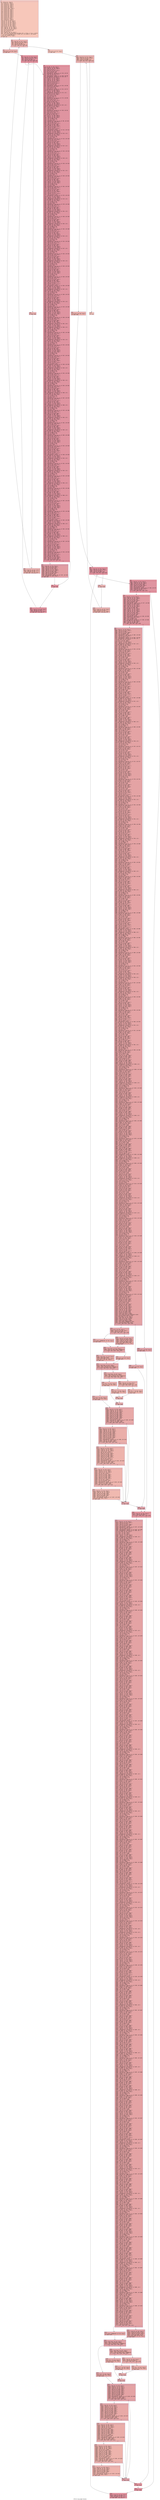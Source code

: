 digraph "CFG for 'susan_edges' function" {
	label="CFG for 'susan_edges' function";

	Node0x600002bc7c50 [shape=record,color="#3d50c3ff", style=filled, fillcolor="#ec7f6370" fontname="Courier",label="{7:\l|  %8 = alloca ptr, align 8\l  %9 = alloca ptr, align 8\l  %10 = alloca ptr, align 8\l  %11 = alloca ptr, align 8\l  %12 = alloca i32, align 4\l  %13 = alloca i32, align 4\l  %14 = alloca i32, align 4\l  %15 = alloca float, align 4\l  %16 = alloca i32, align 4\l  %17 = alloca i32, align 4\l  %18 = alloca i32, align 4\l  %19 = alloca i32, align 4\l  %20 = alloca i32, align 4\l  %21 = alloca i32, align 4\l  %22 = alloca i32, align 4\l  %23 = alloca i32, align 4\l  %24 = alloca i32, align 4\l  %25 = alloca i32, align 4\l  %26 = alloca i8, align 1\l  %27 = alloca ptr, align 8\l  %28 = alloca ptr, align 8\l  store ptr %0, ptr %8, align 8\l  store ptr %1, ptr %9, align 8\l  store ptr %2, ptr %10, align 8\l  store ptr %3, ptr %11, align 8\l  store i32 %4, ptr %12, align 4\l  store i32 %5, ptr %13, align 4\l  store i32 %6, ptr %14, align 4\l  %29 = load ptr, ptr %9, align 8\l  %30 = load i32, ptr %13, align 4\l  %31 = load i32, ptr %14, align 4\l  %32 = mul nsw i32 %30, %31\l  %33 = sext i32 %32 to i64\l  %34 = mul i64 %33, 4\l  %35 = load ptr, ptr %9, align 8\l  %36 = call i64 @llvm.objectsize.i64.p0(ptr %35, i1 false, i1 true, i1 false)\l  %37 = call ptr @__memset_chk(ptr noundef %29, i32 noundef 0, i64 noundef\l... %34, i64 noundef %36) #6\l  store i32 3, ptr %17, align 4\l  br label %38\l}"];
	Node0x600002bc7c50 -> Node0x600002bc7ca0[tooltip="7 -> 38\nProbability 100.00%" ];
	Node0x600002bc7ca0 [shape=record,color="#3d50c3ff", style=filled, fillcolor="#d6524470" fontname="Courier",label="{38:\l|  %39 = load i32, ptr %17, align 4\l  %40 = load i32, ptr %14, align 4\l  %41 = sub nsw i32 %40, 3\l  %42 = icmp slt i32 %39, %41\l  br i1 %42, label %43, label %553\l|{<s0>T|<s1>F}}"];
	Node0x600002bc7ca0:s0 -> Node0x600002bc7cf0[tooltip="38 -> 43\nProbability 96.88%" ];
	Node0x600002bc7ca0:s1 -> Node0x600002bc7f70[tooltip="38 -> 553\nProbability 3.12%" ];
	Node0x600002bc7cf0 [shape=record,color="#3d50c3ff", style=filled, fillcolor="#d6524470" fontname="Courier",label="{43:\l|  store i32 3, ptr %18, align 4\l  br label %44\l}"];
	Node0x600002bc7cf0 -> Node0x600002bc7d40[tooltip="43 -> 44\nProbability 100.00%" ];
	Node0x600002bc7d40 [shape=record,color="#b70d28ff", style=filled, fillcolor="#b70d2870" fontname="Courier",label="{44:\l|  %45 = load i32, ptr %18, align 4\l  %46 = load i32, ptr %13, align 4\l  %47 = sub nsw i32 %46, 3\l  %48 = icmp slt i32 %45, %47\l  br i1 %48, label %49, label %549\l|{<s0>T|<s1>F}}"];
	Node0x600002bc7d40:s0 -> Node0x600002bc7d90[tooltip="44 -> 49\nProbability 96.88%" ];
	Node0x600002bc7d40:s1 -> Node0x600002bc7ed0[tooltip="44 -> 549\nProbability 3.12%" ];
	Node0x600002bc7d90 [shape=record,color="#b70d28ff", style=filled, fillcolor="#b70d2870" fontname="Courier",label="{49:\l|  store i32 100, ptr %20, align 4\l  %50 = load ptr, ptr %8, align 8\l  %51 = load i32, ptr %17, align 4\l  %52 = sub nsw i32 %51, 3\l  %53 = load i32, ptr %13, align 4\l  %54 = mul nsw i32 %52, %53\l  %55 = sext i32 %54 to i64\l  %56 = getelementptr inbounds i8, ptr %50, i64 %55\l  %57 = load i32, ptr %18, align 4\l  %58 = sext i32 %57 to i64\l  %59 = getelementptr inbounds i8, ptr %56, i64 %58\l  %60 = getelementptr inbounds i8, ptr %59, i64 -1\l  store ptr %60, ptr %27, align 8\l  %61 = load ptr, ptr %11, align 8\l  %62 = load ptr, ptr %8, align 8\l  %63 = load i32, ptr %17, align 4\l  %64 = load i32, ptr %13, align 4\l  %65 = mul nsw i32 %63, %64\l  %66 = load i32, ptr %18, align 4\l  %67 = add nsw i32 %65, %66\l  %68 = sext i32 %67 to i64\l  %69 = getelementptr inbounds i8, ptr %62, i64 %68\l  %70 = load i8, ptr %69, align 1\l  %71 = zext i8 %70 to i32\l  %72 = sext i32 %71 to i64\l  %73 = getelementptr inbounds i8, ptr %61, i64 %72\l  store ptr %73, ptr %28, align 8\l  %74 = load ptr, ptr %28, align 8\l  %75 = load ptr, ptr %27, align 8\l  %76 = getelementptr inbounds i8, ptr %75, i32 1\l  store ptr %76, ptr %27, align 8\l  %77 = load i8, ptr %75, align 1\l  %78 = zext i8 %77 to i32\l  %79 = sext i32 %78 to i64\l  %80 = sub i64 0, %79\l  %81 = getelementptr inbounds i8, ptr %74, i64 %80\l  %82 = load i8, ptr %81, align 1\l  %83 = zext i8 %82 to i32\l  %84 = load i32, ptr %20, align 4\l  %85 = add nsw i32 %84, %83\l  store i32 %85, ptr %20, align 4\l  %86 = load ptr, ptr %28, align 8\l  %87 = load ptr, ptr %27, align 8\l  %88 = getelementptr inbounds i8, ptr %87, i32 1\l  store ptr %88, ptr %27, align 8\l  %89 = load i8, ptr %87, align 1\l  %90 = zext i8 %89 to i32\l  %91 = sext i32 %90 to i64\l  %92 = sub i64 0, %91\l  %93 = getelementptr inbounds i8, ptr %86, i64 %92\l  %94 = load i8, ptr %93, align 1\l  %95 = zext i8 %94 to i32\l  %96 = load i32, ptr %20, align 4\l  %97 = add nsw i32 %96, %95\l  store i32 %97, ptr %20, align 4\l  %98 = load ptr, ptr %28, align 8\l  %99 = load ptr, ptr %27, align 8\l  %100 = load i8, ptr %99, align 1\l  %101 = zext i8 %100 to i32\l  %102 = sext i32 %101 to i64\l  %103 = sub i64 0, %102\l  %104 = getelementptr inbounds i8, ptr %98, i64 %103\l  %105 = load i8, ptr %104, align 1\l  %106 = zext i8 %105 to i32\l  %107 = load i32, ptr %20, align 4\l  %108 = add nsw i32 %107, %106\l  store i32 %108, ptr %20, align 4\l  %109 = load i32, ptr %13, align 4\l  %110 = sub nsw i32 %109, 3\l  %111 = load ptr, ptr %27, align 8\l  %112 = sext i32 %110 to i64\l  %113 = getelementptr inbounds i8, ptr %111, i64 %112\l  store ptr %113, ptr %27, align 8\l  %114 = load ptr, ptr %28, align 8\l  %115 = load ptr, ptr %27, align 8\l  %116 = getelementptr inbounds i8, ptr %115, i32 1\l  store ptr %116, ptr %27, align 8\l  %117 = load i8, ptr %115, align 1\l  %118 = zext i8 %117 to i32\l  %119 = sext i32 %118 to i64\l  %120 = sub i64 0, %119\l  %121 = getelementptr inbounds i8, ptr %114, i64 %120\l  %122 = load i8, ptr %121, align 1\l  %123 = zext i8 %122 to i32\l  %124 = load i32, ptr %20, align 4\l  %125 = add nsw i32 %124, %123\l  store i32 %125, ptr %20, align 4\l  %126 = load ptr, ptr %28, align 8\l  %127 = load ptr, ptr %27, align 8\l  %128 = getelementptr inbounds i8, ptr %127, i32 1\l  store ptr %128, ptr %27, align 8\l  %129 = load i8, ptr %127, align 1\l  %130 = zext i8 %129 to i32\l  %131 = sext i32 %130 to i64\l  %132 = sub i64 0, %131\l  %133 = getelementptr inbounds i8, ptr %126, i64 %132\l  %134 = load i8, ptr %133, align 1\l  %135 = zext i8 %134 to i32\l  %136 = load i32, ptr %20, align 4\l  %137 = add nsw i32 %136, %135\l  store i32 %137, ptr %20, align 4\l  %138 = load ptr, ptr %28, align 8\l  %139 = load ptr, ptr %27, align 8\l  %140 = getelementptr inbounds i8, ptr %139, i32 1\l  store ptr %140, ptr %27, align 8\l  %141 = load i8, ptr %139, align 1\l  %142 = zext i8 %141 to i32\l  %143 = sext i32 %142 to i64\l  %144 = sub i64 0, %143\l  %145 = getelementptr inbounds i8, ptr %138, i64 %144\l  %146 = load i8, ptr %145, align 1\l  %147 = zext i8 %146 to i32\l  %148 = load i32, ptr %20, align 4\l  %149 = add nsw i32 %148, %147\l  store i32 %149, ptr %20, align 4\l  %150 = load ptr, ptr %28, align 8\l  %151 = load ptr, ptr %27, align 8\l  %152 = getelementptr inbounds i8, ptr %151, i32 1\l  store ptr %152, ptr %27, align 8\l  %153 = load i8, ptr %151, align 1\l  %154 = zext i8 %153 to i32\l  %155 = sext i32 %154 to i64\l  %156 = sub i64 0, %155\l  %157 = getelementptr inbounds i8, ptr %150, i64 %156\l  %158 = load i8, ptr %157, align 1\l  %159 = zext i8 %158 to i32\l  %160 = load i32, ptr %20, align 4\l  %161 = add nsw i32 %160, %159\l  store i32 %161, ptr %20, align 4\l  %162 = load ptr, ptr %28, align 8\l  %163 = load ptr, ptr %27, align 8\l  %164 = load i8, ptr %163, align 1\l  %165 = zext i8 %164 to i32\l  %166 = sext i32 %165 to i64\l  %167 = sub i64 0, %166\l  %168 = getelementptr inbounds i8, ptr %162, i64 %167\l  %169 = load i8, ptr %168, align 1\l  %170 = zext i8 %169 to i32\l  %171 = load i32, ptr %20, align 4\l  %172 = add nsw i32 %171, %170\l  store i32 %172, ptr %20, align 4\l  %173 = load i32, ptr %13, align 4\l  %174 = sub nsw i32 %173, 5\l  %175 = load ptr, ptr %27, align 8\l  %176 = sext i32 %174 to i64\l  %177 = getelementptr inbounds i8, ptr %175, i64 %176\l  store ptr %177, ptr %27, align 8\l  %178 = load ptr, ptr %28, align 8\l  %179 = load ptr, ptr %27, align 8\l  %180 = getelementptr inbounds i8, ptr %179, i32 1\l  store ptr %180, ptr %27, align 8\l  %181 = load i8, ptr %179, align 1\l  %182 = zext i8 %181 to i32\l  %183 = sext i32 %182 to i64\l  %184 = sub i64 0, %183\l  %185 = getelementptr inbounds i8, ptr %178, i64 %184\l  %186 = load i8, ptr %185, align 1\l  %187 = zext i8 %186 to i32\l  %188 = load i32, ptr %20, align 4\l  %189 = add nsw i32 %188, %187\l  store i32 %189, ptr %20, align 4\l  %190 = load ptr, ptr %28, align 8\l  %191 = load ptr, ptr %27, align 8\l  %192 = getelementptr inbounds i8, ptr %191, i32 1\l  store ptr %192, ptr %27, align 8\l  %193 = load i8, ptr %191, align 1\l  %194 = zext i8 %193 to i32\l  %195 = sext i32 %194 to i64\l  %196 = sub i64 0, %195\l  %197 = getelementptr inbounds i8, ptr %190, i64 %196\l  %198 = load i8, ptr %197, align 1\l  %199 = zext i8 %198 to i32\l  %200 = load i32, ptr %20, align 4\l  %201 = add nsw i32 %200, %199\l  store i32 %201, ptr %20, align 4\l  %202 = load ptr, ptr %28, align 8\l  %203 = load ptr, ptr %27, align 8\l  %204 = getelementptr inbounds i8, ptr %203, i32 1\l  store ptr %204, ptr %27, align 8\l  %205 = load i8, ptr %203, align 1\l  %206 = zext i8 %205 to i32\l  %207 = sext i32 %206 to i64\l  %208 = sub i64 0, %207\l  %209 = getelementptr inbounds i8, ptr %202, i64 %208\l  %210 = load i8, ptr %209, align 1\l  %211 = zext i8 %210 to i32\l  %212 = load i32, ptr %20, align 4\l  %213 = add nsw i32 %212, %211\l  store i32 %213, ptr %20, align 4\l  %214 = load ptr, ptr %28, align 8\l  %215 = load ptr, ptr %27, align 8\l  %216 = getelementptr inbounds i8, ptr %215, i32 1\l  store ptr %216, ptr %27, align 8\l  %217 = load i8, ptr %215, align 1\l  %218 = zext i8 %217 to i32\l  %219 = sext i32 %218 to i64\l  %220 = sub i64 0, %219\l  %221 = getelementptr inbounds i8, ptr %214, i64 %220\l  %222 = load i8, ptr %221, align 1\l  %223 = zext i8 %222 to i32\l  %224 = load i32, ptr %20, align 4\l  %225 = add nsw i32 %224, %223\l  store i32 %225, ptr %20, align 4\l  %226 = load ptr, ptr %28, align 8\l  %227 = load ptr, ptr %27, align 8\l  %228 = getelementptr inbounds i8, ptr %227, i32 1\l  store ptr %228, ptr %27, align 8\l  %229 = load i8, ptr %227, align 1\l  %230 = zext i8 %229 to i32\l  %231 = sext i32 %230 to i64\l  %232 = sub i64 0, %231\l  %233 = getelementptr inbounds i8, ptr %226, i64 %232\l  %234 = load i8, ptr %233, align 1\l  %235 = zext i8 %234 to i32\l  %236 = load i32, ptr %20, align 4\l  %237 = add nsw i32 %236, %235\l  store i32 %237, ptr %20, align 4\l  %238 = load ptr, ptr %28, align 8\l  %239 = load ptr, ptr %27, align 8\l  %240 = getelementptr inbounds i8, ptr %239, i32 1\l  store ptr %240, ptr %27, align 8\l  %241 = load i8, ptr %239, align 1\l  %242 = zext i8 %241 to i32\l  %243 = sext i32 %242 to i64\l  %244 = sub i64 0, %243\l  %245 = getelementptr inbounds i8, ptr %238, i64 %244\l  %246 = load i8, ptr %245, align 1\l  %247 = zext i8 %246 to i32\l  %248 = load i32, ptr %20, align 4\l  %249 = add nsw i32 %248, %247\l  store i32 %249, ptr %20, align 4\l  %250 = load ptr, ptr %28, align 8\l  %251 = load ptr, ptr %27, align 8\l  %252 = load i8, ptr %251, align 1\l  %253 = zext i8 %252 to i32\l  %254 = sext i32 %253 to i64\l  %255 = sub i64 0, %254\l  %256 = getelementptr inbounds i8, ptr %250, i64 %255\l  %257 = load i8, ptr %256, align 1\l  %258 = zext i8 %257 to i32\l  %259 = load i32, ptr %20, align 4\l  %260 = add nsw i32 %259, %258\l  store i32 %260, ptr %20, align 4\l  %261 = load i32, ptr %13, align 4\l  %262 = sub nsw i32 %261, 6\l  %263 = load ptr, ptr %27, align 8\l  %264 = sext i32 %262 to i64\l  %265 = getelementptr inbounds i8, ptr %263, i64 %264\l  store ptr %265, ptr %27, align 8\l  %266 = load ptr, ptr %28, align 8\l  %267 = load ptr, ptr %27, align 8\l  %268 = getelementptr inbounds i8, ptr %267, i32 1\l  store ptr %268, ptr %27, align 8\l  %269 = load i8, ptr %267, align 1\l  %270 = zext i8 %269 to i32\l  %271 = sext i32 %270 to i64\l  %272 = sub i64 0, %271\l  %273 = getelementptr inbounds i8, ptr %266, i64 %272\l  %274 = load i8, ptr %273, align 1\l  %275 = zext i8 %274 to i32\l  %276 = load i32, ptr %20, align 4\l  %277 = add nsw i32 %276, %275\l  store i32 %277, ptr %20, align 4\l  %278 = load ptr, ptr %28, align 8\l  %279 = load ptr, ptr %27, align 8\l  %280 = getelementptr inbounds i8, ptr %279, i32 1\l  store ptr %280, ptr %27, align 8\l  %281 = load i8, ptr %279, align 1\l  %282 = zext i8 %281 to i32\l  %283 = sext i32 %282 to i64\l  %284 = sub i64 0, %283\l  %285 = getelementptr inbounds i8, ptr %278, i64 %284\l  %286 = load i8, ptr %285, align 1\l  %287 = zext i8 %286 to i32\l  %288 = load i32, ptr %20, align 4\l  %289 = add nsw i32 %288, %287\l  store i32 %289, ptr %20, align 4\l  %290 = load ptr, ptr %28, align 8\l  %291 = load ptr, ptr %27, align 8\l  %292 = load i8, ptr %291, align 1\l  %293 = zext i8 %292 to i32\l  %294 = sext i32 %293 to i64\l  %295 = sub i64 0, %294\l  %296 = getelementptr inbounds i8, ptr %290, i64 %295\l  %297 = load i8, ptr %296, align 1\l  %298 = zext i8 %297 to i32\l  %299 = load i32, ptr %20, align 4\l  %300 = add nsw i32 %299, %298\l  store i32 %300, ptr %20, align 4\l  %301 = load ptr, ptr %27, align 8\l  %302 = getelementptr inbounds i8, ptr %301, i64 2\l  store ptr %302, ptr %27, align 8\l  %303 = load ptr, ptr %28, align 8\l  %304 = load ptr, ptr %27, align 8\l  %305 = getelementptr inbounds i8, ptr %304, i32 1\l  store ptr %305, ptr %27, align 8\l  %306 = load i8, ptr %304, align 1\l  %307 = zext i8 %306 to i32\l  %308 = sext i32 %307 to i64\l  %309 = sub i64 0, %308\l  %310 = getelementptr inbounds i8, ptr %303, i64 %309\l  %311 = load i8, ptr %310, align 1\l  %312 = zext i8 %311 to i32\l  %313 = load i32, ptr %20, align 4\l  %314 = add nsw i32 %313, %312\l  store i32 %314, ptr %20, align 4\l  %315 = load ptr, ptr %28, align 8\l  %316 = load ptr, ptr %27, align 8\l  %317 = getelementptr inbounds i8, ptr %316, i32 1\l  store ptr %317, ptr %27, align 8\l  %318 = load i8, ptr %316, align 1\l  %319 = zext i8 %318 to i32\l  %320 = sext i32 %319 to i64\l  %321 = sub i64 0, %320\l  %322 = getelementptr inbounds i8, ptr %315, i64 %321\l  %323 = load i8, ptr %322, align 1\l  %324 = zext i8 %323 to i32\l  %325 = load i32, ptr %20, align 4\l  %326 = add nsw i32 %325, %324\l  store i32 %326, ptr %20, align 4\l  %327 = load ptr, ptr %28, align 8\l  %328 = load ptr, ptr %27, align 8\l  %329 = load i8, ptr %328, align 1\l  %330 = zext i8 %329 to i32\l  %331 = sext i32 %330 to i64\l  %332 = sub i64 0, %331\l  %333 = getelementptr inbounds i8, ptr %327, i64 %332\l  %334 = load i8, ptr %333, align 1\l  %335 = zext i8 %334 to i32\l  %336 = load i32, ptr %20, align 4\l  %337 = add nsw i32 %336, %335\l  store i32 %337, ptr %20, align 4\l  %338 = load i32, ptr %13, align 4\l  %339 = sub nsw i32 %338, 6\l  %340 = load ptr, ptr %27, align 8\l  %341 = sext i32 %339 to i64\l  %342 = getelementptr inbounds i8, ptr %340, i64 %341\l  store ptr %342, ptr %27, align 8\l  %343 = load ptr, ptr %28, align 8\l  %344 = load ptr, ptr %27, align 8\l  %345 = getelementptr inbounds i8, ptr %344, i32 1\l  store ptr %345, ptr %27, align 8\l  %346 = load i8, ptr %344, align 1\l  %347 = zext i8 %346 to i32\l  %348 = sext i32 %347 to i64\l  %349 = sub i64 0, %348\l  %350 = getelementptr inbounds i8, ptr %343, i64 %349\l  %351 = load i8, ptr %350, align 1\l  %352 = zext i8 %351 to i32\l  %353 = load i32, ptr %20, align 4\l  %354 = add nsw i32 %353, %352\l  store i32 %354, ptr %20, align 4\l  %355 = load ptr, ptr %28, align 8\l  %356 = load ptr, ptr %27, align 8\l  %357 = getelementptr inbounds i8, ptr %356, i32 1\l  store ptr %357, ptr %27, align 8\l  %358 = load i8, ptr %356, align 1\l  %359 = zext i8 %358 to i32\l  %360 = sext i32 %359 to i64\l  %361 = sub i64 0, %360\l  %362 = getelementptr inbounds i8, ptr %355, i64 %361\l  %363 = load i8, ptr %362, align 1\l  %364 = zext i8 %363 to i32\l  %365 = load i32, ptr %20, align 4\l  %366 = add nsw i32 %365, %364\l  store i32 %366, ptr %20, align 4\l  %367 = load ptr, ptr %28, align 8\l  %368 = load ptr, ptr %27, align 8\l  %369 = getelementptr inbounds i8, ptr %368, i32 1\l  store ptr %369, ptr %27, align 8\l  %370 = load i8, ptr %368, align 1\l  %371 = zext i8 %370 to i32\l  %372 = sext i32 %371 to i64\l  %373 = sub i64 0, %372\l  %374 = getelementptr inbounds i8, ptr %367, i64 %373\l  %375 = load i8, ptr %374, align 1\l  %376 = zext i8 %375 to i32\l  %377 = load i32, ptr %20, align 4\l  %378 = add nsw i32 %377, %376\l  store i32 %378, ptr %20, align 4\l  %379 = load ptr, ptr %28, align 8\l  %380 = load ptr, ptr %27, align 8\l  %381 = getelementptr inbounds i8, ptr %380, i32 1\l  store ptr %381, ptr %27, align 8\l  %382 = load i8, ptr %380, align 1\l  %383 = zext i8 %382 to i32\l  %384 = sext i32 %383 to i64\l  %385 = sub i64 0, %384\l  %386 = getelementptr inbounds i8, ptr %379, i64 %385\l  %387 = load i8, ptr %386, align 1\l  %388 = zext i8 %387 to i32\l  %389 = load i32, ptr %20, align 4\l  %390 = add nsw i32 %389, %388\l  store i32 %390, ptr %20, align 4\l  %391 = load ptr, ptr %28, align 8\l  %392 = load ptr, ptr %27, align 8\l  %393 = getelementptr inbounds i8, ptr %392, i32 1\l  store ptr %393, ptr %27, align 8\l  %394 = load i8, ptr %392, align 1\l  %395 = zext i8 %394 to i32\l  %396 = sext i32 %395 to i64\l  %397 = sub i64 0, %396\l  %398 = getelementptr inbounds i8, ptr %391, i64 %397\l  %399 = load i8, ptr %398, align 1\l  %400 = zext i8 %399 to i32\l  %401 = load i32, ptr %20, align 4\l  %402 = add nsw i32 %401, %400\l  store i32 %402, ptr %20, align 4\l  %403 = load ptr, ptr %28, align 8\l  %404 = load ptr, ptr %27, align 8\l  %405 = getelementptr inbounds i8, ptr %404, i32 1\l  store ptr %405, ptr %27, align 8\l  %406 = load i8, ptr %404, align 1\l  %407 = zext i8 %406 to i32\l  %408 = sext i32 %407 to i64\l  %409 = sub i64 0, %408\l  %410 = getelementptr inbounds i8, ptr %403, i64 %409\l  %411 = load i8, ptr %410, align 1\l  %412 = zext i8 %411 to i32\l  %413 = load i32, ptr %20, align 4\l  %414 = add nsw i32 %413, %412\l  store i32 %414, ptr %20, align 4\l  %415 = load ptr, ptr %28, align 8\l  %416 = load ptr, ptr %27, align 8\l  %417 = load i8, ptr %416, align 1\l  %418 = zext i8 %417 to i32\l  %419 = sext i32 %418 to i64\l  %420 = sub i64 0, %419\l  %421 = getelementptr inbounds i8, ptr %415, i64 %420\l  %422 = load i8, ptr %421, align 1\l  %423 = zext i8 %422 to i32\l  %424 = load i32, ptr %20, align 4\l  %425 = add nsw i32 %424, %423\l  store i32 %425, ptr %20, align 4\l  %426 = load i32, ptr %13, align 4\l  %427 = sub nsw i32 %426, 5\l  %428 = load ptr, ptr %27, align 8\l  %429 = sext i32 %427 to i64\l  %430 = getelementptr inbounds i8, ptr %428, i64 %429\l  store ptr %430, ptr %27, align 8\l  %431 = load ptr, ptr %28, align 8\l  %432 = load ptr, ptr %27, align 8\l  %433 = getelementptr inbounds i8, ptr %432, i32 1\l  store ptr %433, ptr %27, align 8\l  %434 = load i8, ptr %432, align 1\l  %435 = zext i8 %434 to i32\l  %436 = sext i32 %435 to i64\l  %437 = sub i64 0, %436\l  %438 = getelementptr inbounds i8, ptr %431, i64 %437\l  %439 = load i8, ptr %438, align 1\l  %440 = zext i8 %439 to i32\l  %441 = load i32, ptr %20, align 4\l  %442 = add nsw i32 %441, %440\l  store i32 %442, ptr %20, align 4\l  %443 = load ptr, ptr %28, align 8\l  %444 = load ptr, ptr %27, align 8\l  %445 = getelementptr inbounds i8, ptr %444, i32 1\l  store ptr %445, ptr %27, align 8\l  %446 = load i8, ptr %444, align 1\l  %447 = zext i8 %446 to i32\l  %448 = sext i32 %447 to i64\l  %449 = sub i64 0, %448\l  %450 = getelementptr inbounds i8, ptr %443, i64 %449\l  %451 = load i8, ptr %450, align 1\l  %452 = zext i8 %451 to i32\l  %453 = load i32, ptr %20, align 4\l  %454 = add nsw i32 %453, %452\l  store i32 %454, ptr %20, align 4\l  %455 = load ptr, ptr %28, align 8\l  %456 = load ptr, ptr %27, align 8\l  %457 = getelementptr inbounds i8, ptr %456, i32 1\l  store ptr %457, ptr %27, align 8\l  %458 = load i8, ptr %456, align 1\l  %459 = zext i8 %458 to i32\l  %460 = sext i32 %459 to i64\l  %461 = sub i64 0, %460\l  %462 = getelementptr inbounds i8, ptr %455, i64 %461\l  %463 = load i8, ptr %462, align 1\l  %464 = zext i8 %463 to i32\l  %465 = load i32, ptr %20, align 4\l  %466 = add nsw i32 %465, %464\l  store i32 %466, ptr %20, align 4\l  %467 = load ptr, ptr %28, align 8\l  %468 = load ptr, ptr %27, align 8\l  %469 = getelementptr inbounds i8, ptr %468, i32 1\l  store ptr %469, ptr %27, align 8\l  %470 = load i8, ptr %468, align 1\l  %471 = zext i8 %470 to i32\l  %472 = sext i32 %471 to i64\l  %473 = sub i64 0, %472\l  %474 = getelementptr inbounds i8, ptr %467, i64 %473\l  %475 = load i8, ptr %474, align 1\l  %476 = zext i8 %475 to i32\l  %477 = load i32, ptr %20, align 4\l  %478 = add nsw i32 %477, %476\l  store i32 %478, ptr %20, align 4\l  %479 = load ptr, ptr %28, align 8\l  %480 = load ptr, ptr %27, align 8\l  %481 = load i8, ptr %480, align 1\l  %482 = zext i8 %481 to i32\l  %483 = sext i32 %482 to i64\l  %484 = sub i64 0, %483\l  %485 = getelementptr inbounds i8, ptr %479, i64 %484\l  %486 = load i8, ptr %485, align 1\l  %487 = zext i8 %486 to i32\l  %488 = load i32, ptr %20, align 4\l  %489 = add nsw i32 %488, %487\l  store i32 %489, ptr %20, align 4\l  %490 = load i32, ptr %13, align 4\l  %491 = sub nsw i32 %490, 3\l  %492 = load ptr, ptr %27, align 8\l  %493 = sext i32 %491 to i64\l  %494 = getelementptr inbounds i8, ptr %492, i64 %493\l  store ptr %494, ptr %27, align 8\l  %495 = load ptr, ptr %28, align 8\l  %496 = load ptr, ptr %27, align 8\l  %497 = getelementptr inbounds i8, ptr %496, i32 1\l  store ptr %497, ptr %27, align 8\l  %498 = load i8, ptr %496, align 1\l  %499 = zext i8 %498 to i32\l  %500 = sext i32 %499 to i64\l  %501 = sub i64 0, %500\l  %502 = getelementptr inbounds i8, ptr %495, i64 %501\l  %503 = load i8, ptr %502, align 1\l  %504 = zext i8 %503 to i32\l  %505 = load i32, ptr %20, align 4\l  %506 = add nsw i32 %505, %504\l  store i32 %506, ptr %20, align 4\l  %507 = load ptr, ptr %28, align 8\l  %508 = load ptr, ptr %27, align 8\l  %509 = getelementptr inbounds i8, ptr %508, i32 1\l  store ptr %509, ptr %27, align 8\l  %510 = load i8, ptr %508, align 1\l  %511 = zext i8 %510 to i32\l  %512 = sext i32 %511 to i64\l  %513 = sub i64 0, %512\l  %514 = getelementptr inbounds i8, ptr %507, i64 %513\l  %515 = load i8, ptr %514, align 1\l  %516 = zext i8 %515 to i32\l  %517 = load i32, ptr %20, align 4\l  %518 = add nsw i32 %517, %516\l  store i32 %518, ptr %20, align 4\l  %519 = load ptr, ptr %28, align 8\l  %520 = load ptr, ptr %27, align 8\l  %521 = load i8, ptr %520, align 1\l  %522 = zext i8 %521 to i32\l  %523 = sext i32 %522 to i64\l  %524 = sub i64 0, %523\l  %525 = getelementptr inbounds i8, ptr %519, i64 %524\l  %526 = load i8, ptr %525, align 1\l  %527 = zext i8 %526 to i32\l  %528 = load i32, ptr %20, align 4\l  %529 = add nsw i32 %528, %527\l  store i32 %529, ptr %20, align 4\l  %530 = load i32, ptr %20, align 4\l  %531 = load i32, ptr %12, align 4\l  %532 = icmp sle i32 %530, %531\l  br i1 %532, label %533, label %545\l|{<s0>T|<s1>F}}"];
	Node0x600002bc7d90:s0 -> Node0x600002bc7de0[tooltip="49 -> 533\nProbability 50.00%" ];
	Node0x600002bc7d90:s1 -> Node0x600002bc7e30[tooltip="49 -> 545\nProbability 50.00%" ];
	Node0x600002bc7de0 [shape=record,color="#3d50c3ff", style=filled, fillcolor="#be242e70" fontname="Courier",label="{533:\l|  %534 = load i32, ptr %12, align 4\l  %535 = load i32, ptr %20, align 4\l  %536 = sub nsw i32 %534, %535\l  %537 = load ptr, ptr %9, align 8\l  %538 = load i32, ptr %17, align 4\l  %539 = load i32, ptr %13, align 4\l  %540 = mul nsw i32 %538, %539\l  %541 = load i32, ptr %18, align 4\l  %542 = add nsw i32 %540, %541\l  %543 = sext i32 %542 to i64\l  %544 = getelementptr inbounds i32, ptr %537, i64 %543\l  store i32 %536, ptr %544, align 4\l  br label %545\l}"];
	Node0x600002bc7de0 -> Node0x600002bc7e30[tooltip="533 -> 545\nProbability 100.00%" ];
	Node0x600002bc7e30 [shape=record,color="#b70d28ff", style=filled, fillcolor="#b70d2870" fontname="Courier",label="{545:\l|  br label %546\l}"];
	Node0x600002bc7e30 -> Node0x600002bc7e80[tooltip="545 -> 546\nProbability 100.00%" ];
	Node0x600002bc7e80 [shape=record,color="#b70d28ff", style=filled, fillcolor="#b70d2870" fontname="Courier",label="{546:\l|  %547 = load i32, ptr %18, align 4\l  %548 = add nsw i32 %547, 1\l  store i32 %548, ptr %18, align 4\l  br label %44, !llvm.loop !6\l}"];
	Node0x600002bc7e80 -> Node0x600002bc7d40[tooltip="546 -> 44\nProbability 100.00%" ];
	Node0x600002bc7ed0 [shape=record,color="#3d50c3ff", style=filled, fillcolor="#d6524470" fontname="Courier",label="{549:\l|  br label %550\l}"];
	Node0x600002bc7ed0 -> Node0x600002bc7f20[tooltip="549 -> 550\nProbability 100.00%" ];
	Node0x600002bc7f20 [shape=record,color="#3d50c3ff", style=filled, fillcolor="#d6524470" fontname="Courier",label="{550:\l|  %551 = load i32, ptr %17, align 4\l  %552 = add nsw i32 %551, 1\l  store i32 %552, ptr %17, align 4\l  br label %38, !llvm.loop !8\l}"];
	Node0x600002bc7f20 -> Node0x600002bc7ca0[tooltip="550 -> 38\nProbability 100.00%" ];
	Node0x600002bc7f70 [shape=record,color="#3d50c3ff", style=filled, fillcolor="#ec7f6370" fontname="Courier",label="{553:\l|  store i32 4, ptr %17, align 4\l  br label %554\l}"];
	Node0x600002bc7f70 -> Node0x600002bd8000[tooltip="553 -> 554\nProbability 100.00%" ];
	Node0x600002bd8000 [shape=record,color="#3d50c3ff", style=filled, fillcolor="#d6524470" fontname="Courier",label="{554:\l|  %555 = load i32, ptr %17, align 4\l  %556 = load i32, ptr %14, align 4\l  %557 = sub nsw i32 %556, 4\l  %558 = icmp slt i32 %555, %557\l  br i1 %558, label %559, label %2233\l|{<s0>T|<s1>F}}"];
	Node0x600002bd8000:s0 -> Node0x600002bd8050[tooltip="554 -> 559\nProbability 96.88%" ];
	Node0x600002bd8000:s1 -> Node0x600002bd90e0[tooltip="554 -> 2233\nProbability 3.12%" ];
	Node0x600002bd8050 [shape=record,color="#3d50c3ff", style=filled, fillcolor="#d6524470" fontname="Courier",label="{559:\l|  store i32 4, ptr %18, align 4\l  br label %560\l}"];
	Node0x600002bd8050 -> Node0x600002bd80a0[tooltip="559 -> 560\nProbability 100.00%" ];
	Node0x600002bd80a0 [shape=record,color="#b70d28ff", style=filled, fillcolor="#b70d2870" fontname="Courier",label="{560:\l|  %561 = load i32, ptr %18, align 4\l  %562 = load i32, ptr %13, align 4\l  %563 = sub nsw i32 %562, 4\l  %564 = icmp slt i32 %561, %563\l  br i1 %564, label %565, label %2229\l|{<s0>T|<s1>F}}"];
	Node0x600002bd80a0:s0 -> Node0x600002bd80f0[tooltip="560 -> 565\nProbability 96.88%" ];
	Node0x600002bd80a0:s1 -> Node0x600002bd9040[tooltip="560 -> 2229\nProbability 3.12%" ];
	Node0x600002bd80f0 [shape=record,color="#b70d28ff", style=filled, fillcolor="#b70d2870" fontname="Courier",label="{565:\l|  %566 = load ptr, ptr %9, align 8\l  %567 = load i32, ptr %17, align 4\l  %568 = load i32, ptr %13, align 4\l  %569 = mul nsw i32 %567, %568\l  %570 = load i32, ptr %18, align 4\l  %571 = add nsw i32 %569, %570\l  %572 = sext i32 %571 to i64\l  %573 = getelementptr inbounds i32, ptr %566, i64 %572\l  %574 = load i32, ptr %573, align 4\l  %575 = icmp sgt i32 %574, 0\l  br i1 %575, label %576, label %2225\l|{<s0>T|<s1>F}}"];
	Node0x600002bd80f0:s0 -> Node0x600002bd8140[tooltip="565 -> 576\nProbability 62.50%" ];
	Node0x600002bd80f0:s1 -> Node0x600002bd8fa0[tooltip="565 -> 2225\nProbability 37.50%" ];
	Node0x600002bd8140 [shape=record,color="#b70d28ff", style=filled, fillcolor="#bb1b2c70" fontname="Courier",label="{576:\l|  %577 = load ptr, ptr %9, align 8\l  %578 = load i32, ptr %17, align 4\l  %579 = load i32, ptr %13, align 4\l  %580 = mul nsw i32 %578, %579\l  %581 = load i32, ptr %18, align 4\l  %582 = add nsw i32 %580, %581\l  %583 = sext i32 %582 to i64\l  %584 = getelementptr inbounds i32, ptr %577, i64 %583\l  %585 = load i32, ptr %584, align 4\l  store i32 %585, ptr %19, align 4\l  %586 = load i32, ptr %12, align 4\l  %587 = load i32, ptr %19, align 4\l  %588 = sub nsw i32 %586, %587\l  store i32 %588, ptr %20, align 4\l  %589 = load ptr, ptr %11, align 8\l  %590 = load ptr, ptr %8, align 8\l  %591 = load i32, ptr %17, align 4\l  %592 = load i32, ptr %13, align 4\l  %593 = mul nsw i32 %591, %592\l  %594 = load i32, ptr %18, align 4\l  %595 = add nsw i32 %593, %594\l  %596 = sext i32 %595 to i64\l  %597 = getelementptr inbounds i8, ptr %590, i64 %596\l  %598 = load i8, ptr %597, align 1\l  %599 = zext i8 %598 to i32\l  %600 = sext i32 %599 to i64\l  %601 = getelementptr inbounds i8, ptr %589, i64 %600\l  store ptr %601, ptr %28, align 8\l  %602 = load i32, ptr %20, align 4\l  %603 = icmp sgt i32 %602, 600\l  br i1 %603, label %604, label %1368\l|{<s0>T|<s1>F}}"];
	Node0x600002bd8140:s0 -> Node0x600002bd8190[tooltip="576 -> 604\nProbability 50.00%" ];
	Node0x600002bd8140:s1 -> Node0x600002bd8910[tooltip="576 -> 1368\nProbability 50.00%" ];
	Node0x600002bd8190 [shape=record,color="#3d50c3ff", style=filled, fillcolor="#c32e3170" fontname="Courier",label="{604:\l|  %605 = load ptr, ptr %8, align 8\l  %606 = load i32, ptr %17, align 4\l  %607 = sub nsw i32 %606, 3\l  %608 = load i32, ptr %13, align 4\l  %609 = mul nsw i32 %607, %608\l  %610 = sext i32 %609 to i64\l  %611 = getelementptr inbounds i8, ptr %605, i64 %610\l  %612 = load i32, ptr %18, align 4\l  %613 = sext i32 %612 to i64\l  %614 = getelementptr inbounds i8, ptr %611, i64 %613\l  %615 = getelementptr inbounds i8, ptr %614, i64 -1\l  store ptr %615, ptr %27, align 8\l  store i32 0, ptr %23, align 4\l  store i32 0, ptr %24, align 4\l  %616 = load ptr, ptr %28, align 8\l  %617 = load ptr, ptr %27, align 8\l  %618 = getelementptr inbounds i8, ptr %617, i32 1\l  store ptr %618, ptr %27, align 8\l  %619 = load i8, ptr %617, align 1\l  %620 = zext i8 %619 to i32\l  %621 = sext i32 %620 to i64\l  %622 = sub i64 0, %621\l  %623 = getelementptr inbounds i8, ptr %616, i64 %622\l  %624 = load i8, ptr %623, align 1\l  store i8 %624, ptr %26, align 1\l  %625 = load i8, ptr %26, align 1\l  %626 = zext i8 %625 to i32\l  %627 = load i32, ptr %23, align 4\l  %628 = sub nsw i32 %627, %626\l  store i32 %628, ptr %23, align 4\l  %629 = load i8, ptr %26, align 1\l  %630 = zext i8 %629 to i32\l  %631 = mul nsw i32 3, %630\l  %632 = load i32, ptr %24, align 4\l  %633 = sub nsw i32 %632, %631\l  store i32 %633, ptr %24, align 4\l  %634 = load ptr, ptr %28, align 8\l  %635 = load ptr, ptr %27, align 8\l  %636 = getelementptr inbounds i8, ptr %635, i32 1\l  store ptr %636, ptr %27, align 8\l  %637 = load i8, ptr %635, align 1\l  %638 = zext i8 %637 to i32\l  %639 = sext i32 %638 to i64\l  %640 = sub i64 0, %639\l  %641 = getelementptr inbounds i8, ptr %634, i64 %640\l  %642 = load i8, ptr %641, align 1\l  store i8 %642, ptr %26, align 1\l  %643 = load i8, ptr %26, align 1\l  %644 = zext i8 %643 to i32\l  %645 = mul nsw i32 3, %644\l  %646 = load i32, ptr %24, align 4\l  %647 = sub nsw i32 %646, %645\l  store i32 %647, ptr %24, align 4\l  %648 = load ptr, ptr %28, align 8\l  %649 = load ptr, ptr %27, align 8\l  %650 = load i8, ptr %649, align 1\l  %651 = zext i8 %650 to i32\l  %652 = sext i32 %651 to i64\l  %653 = sub i64 0, %652\l  %654 = getelementptr inbounds i8, ptr %648, i64 %653\l  %655 = load i8, ptr %654, align 1\l  store i8 %655, ptr %26, align 1\l  %656 = load i8, ptr %26, align 1\l  %657 = zext i8 %656 to i32\l  %658 = load i32, ptr %23, align 4\l  %659 = add nsw i32 %658, %657\l  store i32 %659, ptr %23, align 4\l  %660 = load i8, ptr %26, align 1\l  %661 = zext i8 %660 to i32\l  %662 = mul nsw i32 3, %661\l  %663 = load i32, ptr %24, align 4\l  %664 = sub nsw i32 %663, %662\l  store i32 %664, ptr %24, align 4\l  %665 = load i32, ptr %13, align 4\l  %666 = sub nsw i32 %665, 3\l  %667 = load ptr, ptr %27, align 8\l  %668 = sext i32 %666 to i64\l  %669 = getelementptr inbounds i8, ptr %667, i64 %668\l  store ptr %669, ptr %27, align 8\l  %670 = load ptr, ptr %28, align 8\l  %671 = load ptr, ptr %27, align 8\l  %672 = getelementptr inbounds i8, ptr %671, i32 1\l  store ptr %672, ptr %27, align 8\l  %673 = load i8, ptr %671, align 1\l  %674 = zext i8 %673 to i32\l  %675 = sext i32 %674 to i64\l  %676 = sub i64 0, %675\l  %677 = getelementptr inbounds i8, ptr %670, i64 %676\l  %678 = load i8, ptr %677, align 1\l  store i8 %678, ptr %26, align 1\l  %679 = load i8, ptr %26, align 1\l  %680 = zext i8 %679 to i32\l  %681 = mul nsw i32 2, %680\l  %682 = load i32, ptr %23, align 4\l  %683 = sub nsw i32 %682, %681\l  store i32 %683, ptr %23, align 4\l  %684 = load i8, ptr %26, align 1\l  %685 = zext i8 %684 to i32\l  %686 = mul nsw i32 2, %685\l  %687 = load i32, ptr %24, align 4\l  %688 = sub nsw i32 %687, %686\l  store i32 %688, ptr %24, align 4\l  %689 = load ptr, ptr %28, align 8\l  %690 = load ptr, ptr %27, align 8\l  %691 = getelementptr inbounds i8, ptr %690, i32 1\l  store ptr %691, ptr %27, align 8\l  %692 = load i8, ptr %690, align 1\l  %693 = zext i8 %692 to i32\l  %694 = sext i32 %693 to i64\l  %695 = sub i64 0, %694\l  %696 = getelementptr inbounds i8, ptr %689, i64 %695\l  %697 = load i8, ptr %696, align 1\l  store i8 %697, ptr %26, align 1\l  %698 = load i8, ptr %26, align 1\l  %699 = zext i8 %698 to i32\l  %700 = load i32, ptr %23, align 4\l  %701 = sub nsw i32 %700, %699\l  store i32 %701, ptr %23, align 4\l  %702 = load i8, ptr %26, align 1\l  %703 = zext i8 %702 to i32\l  %704 = mul nsw i32 2, %703\l  %705 = load i32, ptr %24, align 4\l  %706 = sub nsw i32 %705, %704\l  store i32 %706, ptr %24, align 4\l  %707 = load ptr, ptr %28, align 8\l  %708 = load ptr, ptr %27, align 8\l  %709 = getelementptr inbounds i8, ptr %708, i32 1\l  store ptr %709, ptr %27, align 8\l  %710 = load i8, ptr %708, align 1\l  %711 = zext i8 %710 to i32\l  %712 = sext i32 %711 to i64\l  %713 = sub i64 0, %712\l  %714 = getelementptr inbounds i8, ptr %707, i64 %713\l  %715 = load i8, ptr %714, align 1\l  store i8 %715, ptr %26, align 1\l  %716 = load i8, ptr %26, align 1\l  %717 = zext i8 %716 to i32\l  %718 = mul nsw i32 2, %717\l  %719 = load i32, ptr %24, align 4\l  %720 = sub nsw i32 %719, %718\l  store i32 %720, ptr %24, align 4\l  %721 = load ptr, ptr %28, align 8\l  %722 = load ptr, ptr %27, align 8\l  %723 = getelementptr inbounds i8, ptr %722, i32 1\l  store ptr %723, ptr %27, align 8\l  %724 = load i8, ptr %722, align 1\l  %725 = zext i8 %724 to i32\l  %726 = sext i32 %725 to i64\l  %727 = sub i64 0, %726\l  %728 = getelementptr inbounds i8, ptr %721, i64 %727\l  %729 = load i8, ptr %728, align 1\l  store i8 %729, ptr %26, align 1\l  %730 = load i8, ptr %26, align 1\l  %731 = zext i8 %730 to i32\l  %732 = load i32, ptr %23, align 4\l  %733 = add nsw i32 %732, %731\l  store i32 %733, ptr %23, align 4\l  %734 = load i8, ptr %26, align 1\l  %735 = zext i8 %734 to i32\l  %736 = mul nsw i32 2, %735\l  %737 = load i32, ptr %24, align 4\l  %738 = sub nsw i32 %737, %736\l  store i32 %738, ptr %24, align 4\l  %739 = load ptr, ptr %28, align 8\l  %740 = load ptr, ptr %27, align 8\l  %741 = load i8, ptr %740, align 1\l  %742 = zext i8 %741 to i32\l  %743 = sext i32 %742 to i64\l  %744 = sub i64 0, %743\l  %745 = getelementptr inbounds i8, ptr %739, i64 %744\l  %746 = load i8, ptr %745, align 1\l  store i8 %746, ptr %26, align 1\l  %747 = load i8, ptr %26, align 1\l  %748 = zext i8 %747 to i32\l  %749 = mul nsw i32 2, %748\l  %750 = load i32, ptr %23, align 4\l  %751 = add nsw i32 %750, %749\l  store i32 %751, ptr %23, align 4\l  %752 = load i8, ptr %26, align 1\l  %753 = zext i8 %752 to i32\l  %754 = mul nsw i32 2, %753\l  %755 = load i32, ptr %24, align 4\l  %756 = sub nsw i32 %755, %754\l  store i32 %756, ptr %24, align 4\l  %757 = load i32, ptr %13, align 4\l  %758 = sub nsw i32 %757, 5\l  %759 = load ptr, ptr %27, align 8\l  %760 = sext i32 %758 to i64\l  %761 = getelementptr inbounds i8, ptr %759, i64 %760\l  store ptr %761, ptr %27, align 8\l  %762 = load ptr, ptr %28, align 8\l  %763 = load ptr, ptr %27, align 8\l  %764 = getelementptr inbounds i8, ptr %763, i32 1\l  store ptr %764, ptr %27, align 8\l  %765 = load i8, ptr %763, align 1\l  %766 = zext i8 %765 to i32\l  %767 = sext i32 %766 to i64\l  %768 = sub i64 0, %767\l  %769 = getelementptr inbounds i8, ptr %762, i64 %768\l  %770 = load i8, ptr %769, align 1\l  store i8 %770, ptr %26, align 1\l  %771 = load i8, ptr %26, align 1\l  %772 = zext i8 %771 to i32\l  %773 = mul nsw i32 3, %772\l  %774 = load i32, ptr %23, align 4\l  %775 = sub nsw i32 %774, %773\l  store i32 %775, ptr %23, align 4\l  %776 = load i8, ptr %26, align 1\l  %777 = zext i8 %776 to i32\l  %778 = load i32, ptr %24, align 4\l  %779 = sub nsw i32 %778, %777\l  store i32 %779, ptr %24, align 4\l  %780 = load ptr, ptr %28, align 8\l  %781 = load ptr, ptr %27, align 8\l  %782 = getelementptr inbounds i8, ptr %781, i32 1\l  store ptr %782, ptr %27, align 8\l  %783 = load i8, ptr %781, align 1\l  %784 = zext i8 %783 to i32\l  %785 = sext i32 %784 to i64\l  %786 = sub i64 0, %785\l  %787 = getelementptr inbounds i8, ptr %780, i64 %786\l  %788 = load i8, ptr %787, align 1\l  store i8 %788, ptr %26, align 1\l  %789 = load i8, ptr %26, align 1\l  %790 = zext i8 %789 to i32\l  %791 = mul nsw i32 2, %790\l  %792 = load i32, ptr %23, align 4\l  %793 = sub nsw i32 %792, %791\l  store i32 %793, ptr %23, align 4\l  %794 = load i8, ptr %26, align 1\l  %795 = zext i8 %794 to i32\l  %796 = load i32, ptr %24, align 4\l  %797 = sub nsw i32 %796, %795\l  store i32 %797, ptr %24, align 4\l  %798 = load ptr, ptr %28, align 8\l  %799 = load ptr, ptr %27, align 8\l  %800 = getelementptr inbounds i8, ptr %799, i32 1\l  store ptr %800, ptr %27, align 8\l  %801 = load i8, ptr %799, align 1\l  %802 = zext i8 %801 to i32\l  %803 = sext i32 %802 to i64\l  %804 = sub i64 0, %803\l  %805 = getelementptr inbounds i8, ptr %798, i64 %804\l  %806 = load i8, ptr %805, align 1\l  store i8 %806, ptr %26, align 1\l  %807 = load i8, ptr %26, align 1\l  %808 = zext i8 %807 to i32\l  %809 = load i32, ptr %23, align 4\l  %810 = sub nsw i32 %809, %808\l  store i32 %810, ptr %23, align 4\l  %811 = load i8, ptr %26, align 1\l  %812 = zext i8 %811 to i32\l  %813 = load i32, ptr %24, align 4\l  %814 = sub nsw i32 %813, %812\l  store i32 %814, ptr %24, align 4\l  %815 = load ptr, ptr %28, align 8\l  %816 = load ptr, ptr %27, align 8\l  %817 = getelementptr inbounds i8, ptr %816, i32 1\l  store ptr %817, ptr %27, align 8\l  %818 = load i8, ptr %816, align 1\l  %819 = zext i8 %818 to i32\l  %820 = sext i32 %819 to i64\l  %821 = sub i64 0, %820\l  %822 = getelementptr inbounds i8, ptr %815, i64 %821\l  %823 = load i8, ptr %822, align 1\l  store i8 %823, ptr %26, align 1\l  %824 = load i8, ptr %26, align 1\l  %825 = zext i8 %824 to i32\l  %826 = load i32, ptr %24, align 4\l  %827 = sub nsw i32 %826, %825\l  store i32 %827, ptr %24, align 4\l  %828 = load ptr, ptr %28, align 8\l  %829 = load ptr, ptr %27, align 8\l  %830 = getelementptr inbounds i8, ptr %829, i32 1\l  store ptr %830, ptr %27, align 8\l  %831 = load i8, ptr %829, align 1\l  %832 = zext i8 %831 to i32\l  %833 = sext i32 %832 to i64\l  %834 = sub i64 0, %833\l  %835 = getelementptr inbounds i8, ptr %828, i64 %834\l  %836 = load i8, ptr %835, align 1\l  store i8 %836, ptr %26, align 1\l  %837 = load i8, ptr %26, align 1\l  %838 = zext i8 %837 to i32\l  %839 = load i32, ptr %23, align 4\l  %840 = add nsw i32 %839, %838\l  store i32 %840, ptr %23, align 4\l  %841 = load i8, ptr %26, align 1\l  %842 = zext i8 %841 to i32\l  %843 = load i32, ptr %24, align 4\l  %844 = sub nsw i32 %843, %842\l  store i32 %844, ptr %24, align 4\l  %845 = load ptr, ptr %28, align 8\l  %846 = load ptr, ptr %27, align 8\l  %847 = getelementptr inbounds i8, ptr %846, i32 1\l  store ptr %847, ptr %27, align 8\l  %848 = load i8, ptr %846, align 1\l  %849 = zext i8 %848 to i32\l  %850 = sext i32 %849 to i64\l  %851 = sub i64 0, %850\l  %852 = getelementptr inbounds i8, ptr %845, i64 %851\l  %853 = load i8, ptr %852, align 1\l  store i8 %853, ptr %26, align 1\l  %854 = load i8, ptr %26, align 1\l  %855 = zext i8 %854 to i32\l  %856 = mul nsw i32 2, %855\l  %857 = load i32, ptr %23, align 4\l  %858 = add nsw i32 %857, %856\l  store i32 %858, ptr %23, align 4\l  %859 = load i8, ptr %26, align 1\l  %860 = zext i8 %859 to i32\l  %861 = load i32, ptr %24, align 4\l  %862 = sub nsw i32 %861, %860\l  store i32 %862, ptr %24, align 4\l  %863 = load ptr, ptr %28, align 8\l  %864 = load ptr, ptr %27, align 8\l  %865 = load i8, ptr %864, align 1\l  %866 = zext i8 %865 to i32\l  %867 = sext i32 %866 to i64\l  %868 = sub i64 0, %867\l  %869 = getelementptr inbounds i8, ptr %863, i64 %868\l  %870 = load i8, ptr %869, align 1\l  store i8 %870, ptr %26, align 1\l  %871 = load i8, ptr %26, align 1\l  %872 = zext i8 %871 to i32\l  %873 = mul nsw i32 3, %872\l  %874 = load i32, ptr %23, align 4\l  %875 = add nsw i32 %874, %873\l  store i32 %875, ptr %23, align 4\l  %876 = load i8, ptr %26, align 1\l  %877 = zext i8 %876 to i32\l  %878 = load i32, ptr %24, align 4\l  %879 = sub nsw i32 %878, %877\l  store i32 %879, ptr %24, align 4\l  %880 = load i32, ptr %13, align 4\l  %881 = sub nsw i32 %880, 6\l  %882 = load ptr, ptr %27, align 8\l  %883 = sext i32 %881 to i64\l  %884 = getelementptr inbounds i8, ptr %882, i64 %883\l  store ptr %884, ptr %27, align 8\l  %885 = load ptr, ptr %28, align 8\l  %886 = load ptr, ptr %27, align 8\l  %887 = getelementptr inbounds i8, ptr %886, i32 1\l  store ptr %887, ptr %27, align 8\l  %888 = load i8, ptr %886, align 1\l  %889 = zext i8 %888 to i32\l  %890 = sext i32 %889 to i64\l  %891 = sub i64 0, %890\l  %892 = getelementptr inbounds i8, ptr %885, i64 %891\l  %893 = load i8, ptr %892, align 1\l  store i8 %893, ptr %26, align 1\l  %894 = load i8, ptr %26, align 1\l  %895 = zext i8 %894 to i32\l  %896 = mul nsw i32 3, %895\l  %897 = load i32, ptr %23, align 4\l  %898 = sub nsw i32 %897, %896\l  store i32 %898, ptr %23, align 4\l  %899 = load ptr, ptr %28, align 8\l  %900 = load ptr, ptr %27, align 8\l  %901 = getelementptr inbounds i8, ptr %900, i32 1\l  store ptr %901, ptr %27, align 8\l  %902 = load i8, ptr %900, align 1\l  %903 = zext i8 %902 to i32\l  %904 = sext i32 %903 to i64\l  %905 = sub i64 0, %904\l  %906 = getelementptr inbounds i8, ptr %899, i64 %905\l  %907 = load i8, ptr %906, align 1\l  store i8 %907, ptr %26, align 1\l  %908 = load i8, ptr %26, align 1\l  %909 = zext i8 %908 to i32\l  %910 = mul nsw i32 2, %909\l  %911 = load i32, ptr %23, align 4\l  %912 = sub nsw i32 %911, %910\l  store i32 %912, ptr %23, align 4\l  %913 = load ptr, ptr %28, align 8\l  %914 = load ptr, ptr %27, align 8\l  %915 = load i8, ptr %914, align 1\l  %916 = zext i8 %915 to i32\l  %917 = sext i32 %916 to i64\l  %918 = sub i64 0, %917\l  %919 = getelementptr inbounds i8, ptr %913, i64 %918\l  %920 = load i8, ptr %919, align 1\l  store i8 %920, ptr %26, align 1\l  %921 = load i8, ptr %26, align 1\l  %922 = zext i8 %921 to i32\l  %923 = load i32, ptr %23, align 4\l  %924 = sub nsw i32 %923, %922\l  store i32 %924, ptr %23, align 4\l  %925 = load ptr, ptr %27, align 8\l  %926 = getelementptr inbounds i8, ptr %925, i64 2\l  store ptr %926, ptr %27, align 8\l  %927 = load ptr, ptr %28, align 8\l  %928 = load ptr, ptr %27, align 8\l  %929 = getelementptr inbounds i8, ptr %928, i32 1\l  store ptr %929, ptr %27, align 8\l  %930 = load i8, ptr %928, align 1\l  %931 = zext i8 %930 to i32\l  %932 = sext i32 %931 to i64\l  %933 = sub i64 0, %932\l  %934 = getelementptr inbounds i8, ptr %927, i64 %933\l  %935 = load i8, ptr %934, align 1\l  store i8 %935, ptr %26, align 1\l  %936 = load i8, ptr %26, align 1\l  %937 = zext i8 %936 to i32\l  %938 = load i32, ptr %23, align 4\l  %939 = add nsw i32 %938, %937\l  store i32 %939, ptr %23, align 4\l  %940 = load ptr, ptr %28, align 8\l  %941 = load ptr, ptr %27, align 8\l  %942 = getelementptr inbounds i8, ptr %941, i32 1\l  store ptr %942, ptr %27, align 8\l  %943 = load i8, ptr %941, align 1\l  %944 = zext i8 %943 to i32\l  %945 = sext i32 %944 to i64\l  %946 = sub i64 0, %945\l  %947 = getelementptr inbounds i8, ptr %940, i64 %946\l  %948 = load i8, ptr %947, align 1\l  store i8 %948, ptr %26, align 1\l  %949 = load i8, ptr %26, align 1\l  %950 = zext i8 %949 to i32\l  %951 = mul nsw i32 2, %950\l  %952 = load i32, ptr %23, align 4\l  %953 = add nsw i32 %952, %951\l  store i32 %953, ptr %23, align 4\l  %954 = load ptr, ptr %28, align 8\l  %955 = load ptr, ptr %27, align 8\l  %956 = load i8, ptr %955, align 1\l  %957 = zext i8 %956 to i32\l  %958 = sext i32 %957 to i64\l  %959 = sub i64 0, %958\l  %960 = getelementptr inbounds i8, ptr %954, i64 %959\l  %961 = load i8, ptr %960, align 1\l  store i8 %961, ptr %26, align 1\l  %962 = load i8, ptr %26, align 1\l  %963 = zext i8 %962 to i32\l  %964 = mul nsw i32 3, %963\l  %965 = load i32, ptr %23, align 4\l  %966 = add nsw i32 %965, %964\l  store i32 %966, ptr %23, align 4\l  %967 = load i32, ptr %13, align 4\l  %968 = sub nsw i32 %967, 6\l  %969 = load ptr, ptr %27, align 8\l  %970 = sext i32 %968 to i64\l  %971 = getelementptr inbounds i8, ptr %969, i64 %970\l  store ptr %971, ptr %27, align 8\l  %972 = load ptr, ptr %28, align 8\l  %973 = load ptr, ptr %27, align 8\l  %974 = getelementptr inbounds i8, ptr %973, i32 1\l  store ptr %974, ptr %27, align 8\l  %975 = load i8, ptr %973, align 1\l  %976 = zext i8 %975 to i32\l  %977 = sext i32 %976 to i64\l  %978 = sub i64 0, %977\l  %979 = getelementptr inbounds i8, ptr %972, i64 %978\l  %980 = load i8, ptr %979, align 1\l  store i8 %980, ptr %26, align 1\l  %981 = load i8, ptr %26, align 1\l  %982 = zext i8 %981 to i32\l  %983 = mul nsw i32 3, %982\l  %984 = load i32, ptr %23, align 4\l  %985 = sub nsw i32 %984, %983\l  store i32 %985, ptr %23, align 4\l  %986 = load i8, ptr %26, align 1\l  %987 = zext i8 %986 to i32\l  %988 = load i32, ptr %24, align 4\l  %989 = add nsw i32 %988, %987\l  store i32 %989, ptr %24, align 4\l  %990 = load ptr, ptr %28, align 8\l  %991 = load ptr, ptr %27, align 8\l  %992 = getelementptr inbounds i8, ptr %991, i32 1\l  store ptr %992, ptr %27, align 8\l  %993 = load i8, ptr %991, align 1\l  %994 = zext i8 %993 to i32\l  %995 = sext i32 %994 to i64\l  %996 = sub i64 0, %995\l  %997 = getelementptr inbounds i8, ptr %990, i64 %996\l  %998 = load i8, ptr %997, align 1\l  store i8 %998, ptr %26, align 1\l  %999 = load i8, ptr %26, align 1\l  %1000 = zext i8 %999 to i32\l  %1001 = mul nsw i32 2, %1000\l  %1002 = load i32, ptr %23, align 4\l  %1003 = sub nsw i32 %1002, %1001\l  store i32 %1003, ptr %23, align 4\l  %1004 = load i8, ptr %26, align 1\l  %1005 = zext i8 %1004 to i32\l  %1006 = load i32, ptr %24, align 4\l  %1007 = add nsw i32 %1006, %1005\l  store i32 %1007, ptr %24, align 4\l  %1008 = load ptr, ptr %28, align 8\l  %1009 = load ptr, ptr %27, align 8\l  %1010 = getelementptr inbounds i8, ptr %1009, i32 1\l  store ptr %1010, ptr %27, align 8\l  %1011 = load i8, ptr %1009, align 1\l  %1012 = zext i8 %1011 to i32\l  %1013 = sext i32 %1012 to i64\l  %1014 = sub i64 0, %1013\l  %1015 = getelementptr inbounds i8, ptr %1008, i64 %1014\l  %1016 = load i8, ptr %1015, align 1\l  store i8 %1016, ptr %26, align 1\l  %1017 = load i8, ptr %26, align 1\l  %1018 = zext i8 %1017 to i32\l  %1019 = load i32, ptr %23, align 4\l  %1020 = sub nsw i32 %1019, %1018\l  store i32 %1020, ptr %23, align 4\l  %1021 = load i8, ptr %26, align 1\l  %1022 = zext i8 %1021 to i32\l  %1023 = load i32, ptr %24, align 4\l  %1024 = add nsw i32 %1023, %1022\l  store i32 %1024, ptr %24, align 4\l  %1025 = load ptr, ptr %28, align 8\l  %1026 = load ptr, ptr %27, align 8\l  %1027 = getelementptr inbounds i8, ptr %1026, i32 1\l  store ptr %1027, ptr %27, align 8\l  %1028 = load i8, ptr %1026, align 1\l  %1029 = zext i8 %1028 to i32\l  %1030 = sext i32 %1029 to i64\l  %1031 = sub i64 0, %1030\l  %1032 = getelementptr inbounds i8, ptr %1025, i64 %1031\l  %1033 = load i8, ptr %1032, align 1\l  store i8 %1033, ptr %26, align 1\l  %1034 = load i8, ptr %26, align 1\l  %1035 = zext i8 %1034 to i32\l  %1036 = load i32, ptr %24, align 4\l  %1037 = add nsw i32 %1036, %1035\l  store i32 %1037, ptr %24, align 4\l  %1038 = load ptr, ptr %28, align 8\l  %1039 = load ptr, ptr %27, align 8\l  %1040 = getelementptr inbounds i8, ptr %1039, i32 1\l  store ptr %1040, ptr %27, align 8\l  %1041 = load i8, ptr %1039, align 1\l  %1042 = zext i8 %1041 to i32\l  %1043 = sext i32 %1042 to i64\l  %1044 = sub i64 0, %1043\l  %1045 = getelementptr inbounds i8, ptr %1038, i64 %1044\l  %1046 = load i8, ptr %1045, align 1\l  store i8 %1046, ptr %26, align 1\l  %1047 = load i8, ptr %26, align 1\l  %1048 = zext i8 %1047 to i32\l  %1049 = load i32, ptr %23, align 4\l  %1050 = add nsw i32 %1049, %1048\l  store i32 %1050, ptr %23, align 4\l  %1051 = load i8, ptr %26, align 1\l  %1052 = zext i8 %1051 to i32\l  %1053 = load i32, ptr %24, align 4\l  %1054 = add nsw i32 %1053, %1052\l  store i32 %1054, ptr %24, align 4\l  %1055 = load ptr, ptr %28, align 8\l  %1056 = load ptr, ptr %27, align 8\l  %1057 = getelementptr inbounds i8, ptr %1056, i32 1\l  store ptr %1057, ptr %27, align 8\l  %1058 = load i8, ptr %1056, align 1\l  %1059 = zext i8 %1058 to i32\l  %1060 = sext i32 %1059 to i64\l  %1061 = sub i64 0, %1060\l  %1062 = getelementptr inbounds i8, ptr %1055, i64 %1061\l  %1063 = load i8, ptr %1062, align 1\l  store i8 %1063, ptr %26, align 1\l  %1064 = load i8, ptr %26, align 1\l  %1065 = zext i8 %1064 to i32\l  %1066 = mul nsw i32 2, %1065\l  %1067 = load i32, ptr %23, align 4\l  %1068 = add nsw i32 %1067, %1066\l  store i32 %1068, ptr %23, align 4\l  %1069 = load i8, ptr %26, align 1\l  %1070 = zext i8 %1069 to i32\l  %1071 = load i32, ptr %24, align 4\l  %1072 = add nsw i32 %1071, %1070\l  store i32 %1072, ptr %24, align 4\l  %1073 = load ptr, ptr %28, align 8\l  %1074 = load ptr, ptr %27, align 8\l  %1075 = load i8, ptr %1074, align 1\l  %1076 = zext i8 %1075 to i32\l  %1077 = sext i32 %1076 to i64\l  %1078 = sub i64 0, %1077\l  %1079 = getelementptr inbounds i8, ptr %1073, i64 %1078\l  %1080 = load i8, ptr %1079, align 1\l  store i8 %1080, ptr %26, align 1\l  %1081 = load i8, ptr %26, align 1\l  %1082 = zext i8 %1081 to i32\l  %1083 = mul nsw i32 3, %1082\l  %1084 = load i32, ptr %23, align 4\l  %1085 = add nsw i32 %1084, %1083\l  store i32 %1085, ptr %23, align 4\l  %1086 = load i8, ptr %26, align 1\l  %1087 = zext i8 %1086 to i32\l  %1088 = load i32, ptr %24, align 4\l  %1089 = add nsw i32 %1088, %1087\l  store i32 %1089, ptr %24, align 4\l  %1090 = load i32, ptr %13, align 4\l  %1091 = sub nsw i32 %1090, 5\l  %1092 = load ptr, ptr %27, align 8\l  %1093 = sext i32 %1091 to i64\l  %1094 = getelementptr inbounds i8, ptr %1092, i64 %1093\l  store ptr %1094, ptr %27, align 8\l  %1095 = load ptr, ptr %28, align 8\l  %1096 = load ptr, ptr %27, align 8\l  %1097 = getelementptr inbounds i8, ptr %1096, i32 1\l  store ptr %1097, ptr %27, align 8\l  %1098 = load i8, ptr %1096, align 1\l  %1099 = zext i8 %1098 to i32\l  %1100 = sext i32 %1099 to i64\l  %1101 = sub i64 0, %1100\l  %1102 = getelementptr inbounds i8, ptr %1095, i64 %1101\l  %1103 = load i8, ptr %1102, align 1\l  store i8 %1103, ptr %26, align 1\l  %1104 = load i8, ptr %26, align 1\l  %1105 = zext i8 %1104 to i32\l  %1106 = mul nsw i32 2, %1105\l  %1107 = load i32, ptr %23, align 4\l  %1108 = sub nsw i32 %1107, %1106\l  store i32 %1108, ptr %23, align 4\l  %1109 = load i8, ptr %26, align 1\l  %1110 = zext i8 %1109 to i32\l  %1111 = mul nsw i32 2, %1110\l  %1112 = load i32, ptr %24, align 4\l  %1113 = add nsw i32 %1112, %1111\l  store i32 %1113, ptr %24, align 4\l  %1114 = load ptr, ptr %28, align 8\l  %1115 = load ptr, ptr %27, align 8\l  %1116 = getelementptr inbounds i8, ptr %1115, i32 1\l  store ptr %1116, ptr %27, align 8\l  %1117 = load i8, ptr %1115, align 1\l  %1118 = zext i8 %1117 to i32\l  %1119 = sext i32 %1118 to i64\l  %1120 = sub i64 0, %1119\l  %1121 = getelementptr inbounds i8, ptr %1114, i64 %1120\l  %1122 = load i8, ptr %1121, align 1\l  store i8 %1122, ptr %26, align 1\l  %1123 = load i8, ptr %26, align 1\l  %1124 = zext i8 %1123 to i32\l  %1125 = load i32, ptr %23, align 4\l  %1126 = sub nsw i32 %1125, %1124\l  store i32 %1126, ptr %23, align 4\l  %1127 = load i8, ptr %26, align 1\l  %1128 = zext i8 %1127 to i32\l  %1129 = mul nsw i32 2, %1128\l  %1130 = load i32, ptr %24, align 4\l  %1131 = add nsw i32 %1130, %1129\l  store i32 %1131, ptr %24, align 4\l  %1132 = load ptr, ptr %28, align 8\l  %1133 = load ptr, ptr %27, align 8\l  %1134 = getelementptr inbounds i8, ptr %1133, i32 1\l  store ptr %1134, ptr %27, align 8\l  %1135 = load i8, ptr %1133, align 1\l  %1136 = zext i8 %1135 to i32\l  %1137 = sext i32 %1136 to i64\l  %1138 = sub i64 0, %1137\l  %1139 = getelementptr inbounds i8, ptr %1132, i64 %1138\l  %1140 = load i8, ptr %1139, align 1\l  store i8 %1140, ptr %26, align 1\l  %1141 = load i8, ptr %26, align 1\l  %1142 = zext i8 %1141 to i32\l  %1143 = mul nsw i32 2, %1142\l  %1144 = load i32, ptr %24, align 4\l  %1145 = add nsw i32 %1144, %1143\l  store i32 %1145, ptr %24, align 4\l  %1146 = load ptr, ptr %28, align 8\l  %1147 = load ptr, ptr %27, align 8\l  %1148 = getelementptr inbounds i8, ptr %1147, i32 1\l  store ptr %1148, ptr %27, align 8\l  %1149 = load i8, ptr %1147, align 1\l  %1150 = zext i8 %1149 to i32\l  %1151 = sext i32 %1150 to i64\l  %1152 = sub i64 0, %1151\l  %1153 = getelementptr inbounds i8, ptr %1146, i64 %1152\l  %1154 = load i8, ptr %1153, align 1\l  store i8 %1154, ptr %26, align 1\l  %1155 = load i8, ptr %26, align 1\l  %1156 = zext i8 %1155 to i32\l  %1157 = load i32, ptr %23, align 4\l  %1158 = add nsw i32 %1157, %1156\l  store i32 %1158, ptr %23, align 4\l  %1159 = load i8, ptr %26, align 1\l  %1160 = zext i8 %1159 to i32\l  %1161 = mul nsw i32 2, %1160\l  %1162 = load i32, ptr %24, align 4\l  %1163 = add nsw i32 %1162, %1161\l  store i32 %1163, ptr %24, align 4\l  %1164 = load ptr, ptr %28, align 8\l  %1165 = load ptr, ptr %27, align 8\l  %1166 = load i8, ptr %1165, align 1\l  %1167 = zext i8 %1166 to i32\l  %1168 = sext i32 %1167 to i64\l  %1169 = sub i64 0, %1168\l  %1170 = getelementptr inbounds i8, ptr %1164, i64 %1169\l  %1171 = load i8, ptr %1170, align 1\l  store i8 %1171, ptr %26, align 1\l  %1172 = load i8, ptr %26, align 1\l  %1173 = zext i8 %1172 to i32\l  %1174 = mul nsw i32 2, %1173\l  %1175 = load i32, ptr %23, align 4\l  %1176 = add nsw i32 %1175, %1174\l  store i32 %1176, ptr %23, align 4\l  %1177 = load i8, ptr %26, align 1\l  %1178 = zext i8 %1177 to i32\l  %1179 = mul nsw i32 2, %1178\l  %1180 = load i32, ptr %24, align 4\l  %1181 = add nsw i32 %1180, %1179\l  store i32 %1181, ptr %24, align 4\l  %1182 = load i32, ptr %13, align 4\l  %1183 = sub nsw i32 %1182, 3\l  %1184 = load ptr, ptr %27, align 8\l  %1185 = sext i32 %1183 to i64\l  %1186 = getelementptr inbounds i8, ptr %1184, i64 %1185\l  store ptr %1186, ptr %27, align 8\l  %1187 = load ptr, ptr %28, align 8\l  %1188 = load ptr, ptr %27, align 8\l  %1189 = getelementptr inbounds i8, ptr %1188, i32 1\l  store ptr %1189, ptr %27, align 8\l  %1190 = load i8, ptr %1188, align 1\l  %1191 = zext i8 %1190 to i32\l  %1192 = sext i32 %1191 to i64\l  %1193 = sub i64 0, %1192\l  %1194 = getelementptr inbounds i8, ptr %1187, i64 %1193\l  %1195 = load i8, ptr %1194, align 1\l  store i8 %1195, ptr %26, align 1\l  %1196 = load i8, ptr %26, align 1\l  %1197 = zext i8 %1196 to i32\l  %1198 = load i32, ptr %23, align 4\l  %1199 = sub nsw i32 %1198, %1197\l  store i32 %1199, ptr %23, align 4\l  %1200 = load i8, ptr %26, align 1\l  %1201 = zext i8 %1200 to i32\l  %1202 = mul nsw i32 3, %1201\l  %1203 = load i32, ptr %24, align 4\l  %1204 = add nsw i32 %1203, %1202\l  store i32 %1204, ptr %24, align 4\l  %1205 = load ptr, ptr %28, align 8\l  %1206 = load ptr, ptr %27, align 8\l  %1207 = getelementptr inbounds i8, ptr %1206, i32 1\l  store ptr %1207, ptr %27, align 8\l  %1208 = load i8, ptr %1206, align 1\l  %1209 = zext i8 %1208 to i32\l  %1210 = sext i32 %1209 to i64\l  %1211 = sub i64 0, %1210\l  %1212 = getelementptr inbounds i8, ptr %1205, i64 %1211\l  %1213 = load i8, ptr %1212, align 1\l  store i8 %1213, ptr %26, align 1\l  %1214 = load i8, ptr %26, align 1\l  %1215 = zext i8 %1214 to i32\l  %1216 = mul nsw i32 3, %1215\l  %1217 = load i32, ptr %24, align 4\l  %1218 = add nsw i32 %1217, %1216\l  store i32 %1218, ptr %24, align 4\l  %1219 = load ptr, ptr %28, align 8\l  %1220 = load ptr, ptr %27, align 8\l  %1221 = load i8, ptr %1220, align 1\l  %1222 = zext i8 %1221 to i32\l  %1223 = sext i32 %1222 to i64\l  %1224 = sub i64 0, %1223\l  %1225 = getelementptr inbounds i8, ptr %1219, i64 %1224\l  %1226 = load i8, ptr %1225, align 1\l  store i8 %1226, ptr %26, align 1\l  %1227 = load i8, ptr %26, align 1\l  %1228 = zext i8 %1227 to i32\l  %1229 = load i32, ptr %23, align 4\l  %1230 = add nsw i32 %1229, %1228\l  store i32 %1230, ptr %23, align 4\l  %1231 = load i8, ptr %26, align 1\l  %1232 = zext i8 %1231 to i32\l  %1233 = mul nsw i32 3, %1232\l  %1234 = load i32, ptr %24, align 4\l  %1235 = add nsw i32 %1234, %1233\l  store i32 %1235, ptr %24, align 4\l  %1236 = load i32, ptr %23, align 4\l  %1237 = load i32, ptr %23, align 4\l  %1238 = mul nsw i32 %1236, %1237\l  %1239 = load i32, ptr %24, align 4\l  %1240 = load i32, ptr %24, align 4\l  %1241 = mul nsw i32 %1239, %1240\l  %1242 = add nsw i32 %1238, %1241\l  %1243 = sitofp i32 %1242 to float\l  %1244 = fpext float %1243 to double\l  %1245 = call double @llvm.sqrt.f64(double %1244)\l  %1246 = fptrunc double %1245 to float\l  store float %1246, ptr %15, align 4\l  %1247 = load float, ptr %15, align 4\l  %1248 = fpext float %1247 to double\l  %1249 = load i32, ptr %20, align 4\l  %1250 = sitofp i32 %1249 to float\l  %1251 = fpext float %1250 to double\l  %1252 = fmul double 9.000000e-01, %1251\l  %1253 = fcmp ogt double %1248, %1252\l  br i1 %1253, label %1254, label %1366\l|{<s0>T|<s1>F}}"];
	Node0x600002bd8190:s0 -> Node0x600002bd81e0[tooltip="604 -> 1254\nProbability 50.00%" ];
	Node0x600002bd8190:s1 -> Node0x600002bd8870[tooltip="604 -> 1366\nProbability 50.00%" ];
	Node0x600002bd81e0 [shape=record,color="#3d50c3ff", style=filled, fillcolor="#ca3b3770" fontname="Courier",label="{1254:\l|  store i32 0, ptr %16, align 4\l  %1255 = load i32, ptr %23, align 4\l  %1256 = icmp eq i32 %1255, 0\l  br i1 %1256, label %1257, label %1258\l|{<s0>T|<s1>F}}"];
	Node0x600002bd81e0:s0 -> Node0x600002bd8230[tooltip="1254 -> 1257\nProbability 37.50%" ];
	Node0x600002bd81e0:s1 -> Node0x600002bd8280[tooltip="1254 -> 1258\nProbability 62.50%" ];
	Node0x600002bd8230 [shape=record,color="#3d50c3ff", style=filled, fillcolor="#d24b4070" fontname="Courier",label="{1257:\l|  store float 1.000000e+06, ptr %15, align 4\l  br label %1264\l}"];
	Node0x600002bd8230 -> Node0x600002bd82d0[tooltip="1257 -> 1264\nProbability 100.00%" ];
	Node0x600002bd8280 [shape=record,color="#3d50c3ff", style=filled, fillcolor="#cc403a70" fontname="Courier",label="{1258:\l|  %1259 = load i32, ptr %24, align 4\l  %1260 = sitofp i32 %1259 to float\l  %1261 = load i32, ptr %23, align 4\l  %1262 = sitofp i32 %1261 to float\l  %1263 = fdiv float %1260, %1262\l  store float %1263, ptr %15, align 4\l  br label %1264\l}"];
	Node0x600002bd8280 -> Node0x600002bd82d0[tooltip="1258 -> 1264\nProbability 100.00%" ];
	Node0x600002bd82d0 [shape=record,color="#3d50c3ff", style=filled, fillcolor="#ca3b3770" fontname="Courier",label="{1264:\l|  %1265 = load float, ptr %15, align 4\l  %1266 = fcmp olt float %1265, 0.000000e+00\l  br i1 %1266, label %1267, label %1270\l|{<s0>T|<s1>F}}"];
	Node0x600002bd82d0:s0 -> Node0x600002bd8320[tooltip="1264 -> 1267\nProbability 50.00%" ];
	Node0x600002bd82d0:s1 -> Node0x600002bd8370[tooltip="1264 -> 1270\nProbability 50.00%" ];
	Node0x600002bd8320 [shape=record,color="#3d50c3ff", style=filled, fillcolor="#d0473d70" fontname="Courier",label="{1267:\l|  %1268 = load float, ptr %15, align 4\l  %1269 = fneg float %1268\l  store float %1269, ptr %15, align 4\l  store i32 -1, ptr %25, align 4\l  br label %1271\l}"];
	Node0x600002bd8320 -> Node0x600002bd83c0[tooltip="1267 -> 1271\nProbability 100.00%" ];
	Node0x600002bd8370 [shape=record,color="#3d50c3ff", style=filled, fillcolor="#d0473d70" fontname="Courier",label="{1270:\l|  store i32 1, ptr %25, align 4\l  br label %1271\l}"];
	Node0x600002bd8370 -> Node0x600002bd83c0[tooltip="1270 -> 1271\nProbability 100.00%" ];
	Node0x600002bd83c0 [shape=record,color="#3d50c3ff", style=filled, fillcolor="#ca3b3770" fontname="Courier",label="{1271:\l|  %1272 = load float, ptr %15, align 4\l  %1273 = fpext float %1272 to double\l  %1274 = fcmp olt double %1273, 5.000000e-01\l  br i1 %1274, label %1275, label %1276\l|{<s0>T|<s1>F}}"];
	Node0x600002bd83c0:s0 -> Node0x600002bd8410[tooltip="1271 -> 1275\nProbability 50.00%" ];
	Node0x600002bd83c0:s1 -> Node0x600002bd8460[tooltip="1271 -> 1276\nProbability 50.00%" ];
	Node0x600002bd8410 [shape=record,color="#3d50c3ff", style=filled, fillcolor="#d0473d70" fontname="Courier",label="{1275:\l|  store i32 0, ptr %21, align 4\l  store i32 1, ptr %22, align 4\l  br label %1288\l}"];
	Node0x600002bd8410 -> Node0x600002bd8690[tooltip="1275 -> 1288\nProbability 100.00%" ];
	Node0x600002bd8460 [shape=record,color="#3d50c3ff", style=filled, fillcolor="#d0473d70" fontname="Courier",label="{1276:\l|  %1277 = load float, ptr %15, align 4\l  %1278 = fpext float %1277 to double\l  %1279 = fcmp ogt double %1278, 2.000000e+00\l  br i1 %1279, label %1280, label %1281\l|{<s0>T|<s1>F}}"];
	Node0x600002bd8460:s0 -> Node0x600002bd84b0[tooltip="1276 -> 1280\nProbability 50.00%" ];
	Node0x600002bd8460:s1 -> Node0x600002bd8500[tooltip="1276 -> 1281\nProbability 50.00%" ];
	Node0x600002bd84b0 [shape=record,color="#3d50c3ff", style=filled, fillcolor="#d6524470" fontname="Courier",label="{1280:\l|  store i32 1, ptr %21, align 4\l  store i32 0, ptr %22, align 4\l  br label %1287\l}"];
	Node0x600002bd84b0 -> Node0x600002bd8640[tooltip="1280 -> 1287\nProbability 100.00%" ];
	Node0x600002bd8500 [shape=record,color="#3d50c3ff", style=filled, fillcolor="#d6524470" fontname="Courier",label="{1281:\l|  %1282 = load i32, ptr %25, align 4\l  %1283 = icmp sgt i32 %1282, 0\l  br i1 %1283, label %1284, label %1285\l|{<s0>T|<s1>F}}"];
	Node0x600002bd8500:s0 -> Node0x600002bd8550[tooltip="1281 -> 1284\nProbability 62.50%" ];
	Node0x600002bd8500:s1 -> Node0x600002bd85a0[tooltip="1281 -> 1285\nProbability 37.50%" ];
	Node0x600002bd8550 [shape=record,color="#3d50c3ff", style=filled, fillcolor="#d8564670" fontname="Courier",label="{1284:\l|  store i32 1, ptr %21, align 4\l  store i32 1, ptr %22, align 4\l  br label %1286\l}"];
	Node0x600002bd8550 -> Node0x600002bd85f0[tooltip="1284 -> 1286\nProbability 100.00%" ];
	Node0x600002bd85a0 [shape=record,color="#3d50c3ff", style=filled, fillcolor="#dc5d4a70" fontname="Courier",label="{1285:\l|  store i32 -1, ptr %21, align 4\l  store i32 1, ptr %22, align 4\l  br label %1286\l}"];
	Node0x600002bd85a0 -> Node0x600002bd85f0[tooltip="1285 -> 1286\nProbability 100.00%" ];
	Node0x600002bd85f0 [shape=record,color="#3d50c3ff", style=filled, fillcolor="#d6524470" fontname="Courier",label="{1286:\l|  br label %1287\l}"];
	Node0x600002bd85f0 -> Node0x600002bd8640[tooltip="1286 -> 1287\nProbability 100.00%" ];
	Node0x600002bd8640 [shape=record,color="#3d50c3ff", style=filled, fillcolor="#d0473d70" fontname="Courier",label="{1287:\l|  br label %1288\l}"];
	Node0x600002bd8640 -> Node0x600002bd8690[tooltip="1287 -> 1288\nProbability 100.00%" ];
	Node0x600002bd8690 [shape=record,color="#3d50c3ff", style=filled, fillcolor="#ca3b3770" fontname="Courier",label="{1288:\l|  %1289 = load i32, ptr %19, align 4\l  %1290 = load ptr, ptr %9, align 8\l  %1291 = load i32, ptr %17, align 4\l  %1292 = load i32, ptr %21, align 4\l  %1293 = add nsw i32 %1291, %1292\l  %1294 = load i32, ptr %13, align 4\l  %1295 = mul nsw i32 %1293, %1294\l  %1296 = load i32, ptr %18, align 4\l  %1297 = add nsw i32 %1295, %1296\l  %1298 = load i32, ptr %22, align 4\l  %1299 = add nsw i32 %1297, %1298\l  %1300 = sext i32 %1299 to i64\l  %1301 = getelementptr inbounds i32, ptr %1290, i64 %1300\l  %1302 = load i32, ptr %1301, align 4\l  %1303 = icmp sgt i32 %1289, %1302\l  br i1 %1303, label %1304, label %1365\l|{<s0>T|<s1>F}}"];
	Node0x600002bd8690:s0 -> Node0x600002bd86e0[tooltip="1288 -> 1304\nProbability 50.00%" ];
	Node0x600002bd8690:s1 -> Node0x600002bd8820[tooltip="1288 -> 1365\nProbability 50.00%" ];
	Node0x600002bd86e0 [shape=record,color="#3d50c3ff", style=filled, fillcolor="#d0473d70" fontname="Courier",label="{1304:\l|  %1305 = load i32, ptr %19, align 4\l  %1306 = load ptr, ptr %9, align 8\l  %1307 = load i32, ptr %17, align 4\l  %1308 = load i32, ptr %21, align 4\l  %1309 = sub nsw i32 %1307, %1308\l  %1310 = load i32, ptr %13, align 4\l  %1311 = mul nsw i32 %1309, %1310\l  %1312 = load i32, ptr %18, align 4\l  %1313 = add nsw i32 %1311, %1312\l  %1314 = load i32, ptr %22, align 4\l  %1315 = sub nsw i32 %1313, %1314\l  %1316 = sext i32 %1315 to i64\l  %1317 = getelementptr inbounds i32, ptr %1306, i64 %1316\l  %1318 = load i32, ptr %1317, align 4\l  %1319 = icmp sge i32 %1305, %1318\l  br i1 %1319, label %1320, label %1365\l|{<s0>T|<s1>F}}"];
	Node0x600002bd86e0:s0 -> Node0x600002bd8730[tooltip="1304 -> 1320\nProbability 50.00%" ];
	Node0x600002bd86e0:s1 -> Node0x600002bd8820[tooltip="1304 -> 1365\nProbability 50.00%" ];
	Node0x600002bd8730 [shape=record,color="#3d50c3ff", style=filled, fillcolor="#d6524470" fontname="Courier",label="{1320:\l|  %1321 = load i32, ptr %19, align 4\l  %1322 = load ptr, ptr %9, align 8\l  %1323 = load i32, ptr %17, align 4\l  %1324 = load i32, ptr %21, align 4\l  %1325 = mul nsw i32 2, %1324\l  %1326 = add nsw i32 %1323, %1325\l  %1327 = load i32, ptr %13, align 4\l  %1328 = mul nsw i32 %1326, %1327\l  %1329 = load i32, ptr %18, align 4\l  %1330 = add nsw i32 %1328, %1329\l  %1331 = load i32, ptr %22, align 4\l  %1332 = mul nsw i32 2, %1331\l  %1333 = add nsw i32 %1330, %1332\l  %1334 = sext i32 %1333 to i64\l  %1335 = getelementptr inbounds i32, ptr %1322, i64 %1334\l  %1336 = load i32, ptr %1335, align 4\l  %1337 = icmp sgt i32 %1321, %1336\l  br i1 %1337, label %1338, label %1365\l|{<s0>T|<s1>F}}"];
	Node0x600002bd8730:s0 -> Node0x600002bd8780[tooltip="1320 -> 1338\nProbability 50.00%" ];
	Node0x600002bd8730:s1 -> Node0x600002bd8820[tooltip="1320 -> 1365\nProbability 50.00%" ];
	Node0x600002bd8780 [shape=record,color="#3d50c3ff", style=filled, fillcolor="#d8564670" fontname="Courier",label="{1338:\l|  %1339 = load i32, ptr %19, align 4\l  %1340 = load ptr, ptr %9, align 8\l  %1341 = load i32, ptr %17, align 4\l  %1342 = load i32, ptr %21, align 4\l  %1343 = mul nsw i32 2, %1342\l  %1344 = sub nsw i32 %1341, %1343\l  %1345 = load i32, ptr %13, align 4\l  %1346 = mul nsw i32 %1344, %1345\l  %1347 = load i32, ptr %18, align 4\l  %1348 = add nsw i32 %1346, %1347\l  %1349 = load i32, ptr %22, align 4\l  %1350 = mul nsw i32 2, %1349\l  %1351 = sub nsw i32 %1348, %1350\l  %1352 = sext i32 %1351 to i64\l  %1353 = getelementptr inbounds i32, ptr %1340, i64 %1352\l  %1354 = load i32, ptr %1353, align 4\l  %1355 = icmp sge i32 %1339, %1354\l  br i1 %1355, label %1356, label %1365\l|{<s0>T|<s1>F}}"];
	Node0x600002bd8780:s0 -> Node0x600002bd87d0[tooltip="1338 -> 1356\nProbability 50.00%" ];
	Node0x600002bd8780:s1 -> Node0x600002bd8820[tooltip="1338 -> 1365\nProbability 50.00%" ];
	Node0x600002bd87d0 [shape=record,color="#3d50c3ff", style=filled, fillcolor="#de614d70" fontname="Courier",label="{1356:\l|  %1357 = load ptr, ptr %10, align 8\l  %1358 = load i32, ptr %17, align 4\l  %1359 = load i32, ptr %13, align 4\l  %1360 = mul nsw i32 %1358, %1359\l  %1361 = load i32, ptr %18, align 4\l  %1362 = add nsw i32 %1360, %1361\l  %1363 = sext i32 %1362 to i64\l  %1364 = getelementptr inbounds i8, ptr %1357, i64 %1363\l  store i8 1, ptr %1364, align 1\l  br label %1365\l}"];
	Node0x600002bd87d0 -> Node0x600002bd8820[tooltip="1356 -> 1365\nProbability 100.00%" ];
	Node0x600002bd8820 [shape=record,color="#3d50c3ff", style=filled, fillcolor="#ca3b3770" fontname="Courier",label="{1365:\l|  br label %1367\l}"];
	Node0x600002bd8820 -> Node0x600002bd88c0[tooltip="1365 -> 1367\nProbability 100.00%" ];
	Node0x600002bd8870 [shape=record,color="#3d50c3ff", style=filled, fillcolor="#ca3b3770" fontname="Courier",label="{1366:\l|  store i32 1, ptr %16, align 4\l  br label %1367\l}"];
	Node0x600002bd8870 -> Node0x600002bd88c0[tooltip="1366 -> 1367\nProbability 100.00%" ];
	Node0x600002bd88c0 [shape=record,color="#3d50c3ff", style=filled, fillcolor="#c32e3170" fontname="Courier",label="{1367:\l|  br label %1369\l}"];
	Node0x600002bd88c0 -> Node0x600002bd8960[tooltip="1367 -> 1369\nProbability 100.00%" ];
	Node0x600002bd8910 [shape=record,color="#3d50c3ff", style=filled, fillcolor="#c32e3170" fontname="Courier",label="{1368:\l|  store i32 1, ptr %16, align 4\l  br label %1369\l}"];
	Node0x600002bd8910 -> Node0x600002bd8960[tooltip="1368 -> 1369\nProbability 100.00%" ];
	Node0x600002bd8960 [shape=record,color="#b70d28ff", style=filled, fillcolor="#bb1b2c70" fontname="Courier",label="{1369:\l|  %1370 = load i32, ptr %16, align 4\l  %1371 = icmp eq i32 %1370, 1\l  br i1 %1371, label %1372, label %2224\l|{<s0>T|<s1>F}}"];
	Node0x600002bd8960:s0 -> Node0x600002bd89b0[tooltip="1369 -> 1372\nProbability 50.00%" ];
	Node0x600002bd8960:s1 -> Node0x600002bd8f50[tooltip="1369 -> 2224\nProbability 50.00%" ];
	Node0x600002bd89b0 [shape=record,color="#3d50c3ff", style=filled, fillcolor="#c32e3170" fontname="Courier",label="{1372:\l|  %1373 = load ptr, ptr %8, align 8\l  %1374 = load i32, ptr %17, align 4\l  %1375 = sub nsw i32 %1374, 3\l  %1376 = load i32, ptr %13, align 4\l  %1377 = mul nsw i32 %1375, %1376\l  %1378 = sext i32 %1377 to i64\l  %1379 = getelementptr inbounds i8, ptr %1373, i64 %1378\l  %1380 = load i32, ptr %18, align 4\l  %1381 = sext i32 %1380 to i64\l  %1382 = getelementptr inbounds i8, ptr %1379, i64 %1381\l  %1383 = getelementptr inbounds i8, ptr %1382, i64 -1\l  store ptr %1383, ptr %27, align 8\l  store i32 0, ptr %23, align 4\l  store i32 0, ptr %24, align 4\l  store i32 0, ptr %25, align 4\l  %1384 = load ptr, ptr %28, align 8\l  %1385 = load ptr, ptr %27, align 8\l  %1386 = getelementptr inbounds i8, ptr %1385, i32 1\l  store ptr %1386, ptr %27, align 8\l  %1387 = load i8, ptr %1385, align 1\l  %1388 = zext i8 %1387 to i32\l  %1389 = sext i32 %1388 to i64\l  %1390 = sub i64 0, %1389\l  %1391 = getelementptr inbounds i8, ptr %1384, i64 %1390\l  %1392 = load i8, ptr %1391, align 1\l  store i8 %1392, ptr %26, align 1\l  %1393 = load i8, ptr %26, align 1\l  %1394 = zext i8 %1393 to i32\l  %1395 = load i32, ptr %23, align 4\l  %1396 = add nsw i32 %1395, %1394\l  store i32 %1396, ptr %23, align 4\l  %1397 = load i8, ptr %26, align 1\l  %1398 = zext i8 %1397 to i32\l  %1399 = mul nsw i32 9, %1398\l  %1400 = load i32, ptr %24, align 4\l  %1401 = add nsw i32 %1400, %1399\l  store i32 %1401, ptr %24, align 4\l  %1402 = load i8, ptr %26, align 1\l  %1403 = zext i8 %1402 to i32\l  %1404 = mul nsw i32 3, %1403\l  %1405 = load i32, ptr %25, align 4\l  %1406 = add nsw i32 %1405, %1404\l  store i32 %1406, ptr %25, align 4\l  %1407 = load ptr, ptr %28, align 8\l  %1408 = load ptr, ptr %27, align 8\l  %1409 = getelementptr inbounds i8, ptr %1408, i32 1\l  store ptr %1409, ptr %27, align 8\l  %1410 = load i8, ptr %1408, align 1\l  %1411 = zext i8 %1410 to i32\l  %1412 = sext i32 %1411 to i64\l  %1413 = sub i64 0, %1412\l  %1414 = getelementptr inbounds i8, ptr %1407, i64 %1413\l  %1415 = load i8, ptr %1414, align 1\l  store i8 %1415, ptr %26, align 1\l  %1416 = load i8, ptr %26, align 1\l  %1417 = zext i8 %1416 to i32\l  %1418 = mul nsw i32 9, %1417\l  %1419 = load i32, ptr %24, align 4\l  %1420 = add nsw i32 %1419, %1418\l  store i32 %1420, ptr %24, align 4\l  %1421 = load ptr, ptr %28, align 8\l  %1422 = load ptr, ptr %27, align 8\l  %1423 = load i8, ptr %1422, align 1\l  %1424 = zext i8 %1423 to i32\l  %1425 = sext i32 %1424 to i64\l  %1426 = sub i64 0, %1425\l  %1427 = getelementptr inbounds i8, ptr %1421, i64 %1426\l  %1428 = load i8, ptr %1427, align 1\l  store i8 %1428, ptr %26, align 1\l  %1429 = load i8, ptr %26, align 1\l  %1430 = zext i8 %1429 to i32\l  %1431 = load i32, ptr %23, align 4\l  %1432 = add nsw i32 %1431, %1430\l  store i32 %1432, ptr %23, align 4\l  %1433 = load i8, ptr %26, align 1\l  %1434 = zext i8 %1433 to i32\l  %1435 = mul nsw i32 9, %1434\l  %1436 = load i32, ptr %24, align 4\l  %1437 = add nsw i32 %1436, %1435\l  store i32 %1437, ptr %24, align 4\l  %1438 = load i8, ptr %26, align 1\l  %1439 = zext i8 %1438 to i32\l  %1440 = mul nsw i32 3, %1439\l  %1441 = load i32, ptr %25, align 4\l  %1442 = sub nsw i32 %1441, %1440\l  store i32 %1442, ptr %25, align 4\l  %1443 = load i32, ptr %13, align 4\l  %1444 = sub nsw i32 %1443, 3\l  %1445 = load ptr, ptr %27, align 8\l  %1446 = sext i32 %1444 to i64\l  %1447 = getelementptr inbounds i8, ptr %1445, i64 %1446\l  store ptr %1447, ptr %27, align 8\l  %1448 = load ptr, ptr %28, align 8\l  %1449 = load ptr, ptr %27, align 8\l  %1450 = getelementptr inbounds i8, ptr %1449, i32 1\l  store ptr %1450, ptr %27, align 8\l  %1451 = load i8, ptr %1449, align 1\l  %1452 = zext i8 %1451 to i32\l  %1453 = sext i32 %1452 to i64\l  %1454 = sub i64 0, %1453\l  %1455 = getelementptr inbounds i8, ptr %1448, i64 %1454\l  %1456 = load i8, ptr %1455, align 1\l  store i8 %1456, ptr %26, align 1\l  %1457 = load i8, ptr %26, align 1\l  %1458 = zext i8 %1457 to i32\l  %1459 = mul nsw i32 4, %1458\l  %1460 = load i32, ptr %23, align 4\l  %1461 = add nsw i32 %1460, %1459\l  store i32 %1461, ptr %23, align 4\l  %1462 = load i8, ptr %26, align 1\l  %1463 = zext i8 %1462 to i32\l  %1464 = mul nsw i32 4, %1463\l  %1465 = load i32, ptr %24, align 4\l  %1466 = add nsw i32 %1465, %1464\l  store i32 %1466, ptr %24, align 4\l  %1467 = load i8, ptr %26, align 1\l  %1468 = zext i8 %1467 to i32\l  %1469 = mul nsw i32 4, %1468\l  %1470 = load i32, ptr %25, align 4\l  %1471 = add nsw i32 %1470, %1469\l  store i32 %1471, ptr %25, align 4\l  %1472 = load ptr, ptr %28, align 8\l  %1473 = load ptr, ptr %27, align 8\l  %1474 = getelementptr inbounds i8, ptr %1473, i32 1\l  store ptr %1474, ptr %27, align 8\l  %1475 = load i8, ptr %1473, align 1\l  %1476 = zext i8 %1475 to i32\l  %1477 = sext i32 %1476 to i64\l  %1478 = sub i64 0, %1477\l  %1479 = getelementptr inbounds i8, ptr %1472, i64 %1478\l  %1480 = load i8, ptr %1479, align 1\l  store i8 %1480, ptr %26, align 1\l  %1481 = load i8, ptr %26, align 1\l  %1482 = zext i8 %1481 to i32\l  %1483 = load i32, ptr %23, align 4\l  %1484 = add nsw i32 %1483, %1482\l  store i32 %1484, ptr %23, align 4\l  %1485 = load i8, ptr %26, align 1\l  %1486 = zext i8 %1485 to i32\l  %1487 = mul nsw i32 4, %1486\l  %1488 = load i32, ptr %24, align 4\l  %1489 = add nsw i32 %1488, %1487\l  store i32 %1489, ptr %24, align 4\l  %1490 = load i8, ptr %26, align 1\l  %1491 = zext i8 %1490 to i32\l  %1492 = mul nsw i32 2, %1491\l  %1493 = load i32, ptr %25, align 4\l  %1494 = add nsw i32 %1493, %1492\l  store i32 %1494, ptr %25, align 4\l  %1495 = load ptr, ptr %28, align 8\l  %1496 = load ptr, ptr %27, align 8\l  %1497 = getelementptr inbounds i8, ptr %1496, i32 1\l  store ptr %1497, ptr %27, align 8\l  %1498 = load i8, ptr %1496, align 1\l  %1499 = zext i8 %1498 to i32\l  %1500 = sext i32 %1499 to i64\l  %1501 = sub i64 0, %1500\l  %1502 = getelementptr inbounds i8, ptr %1495, i64 %1501\l  %1503 = load i8, ptr %1502, align 1\l  store i8 %1503, ptr %26, align 1\l  %1504 = load i8, ptr %26, align 1\l  %1505 = zext i8 %1504 to i32\l  %1506 = mul nsw i32 4, %1505\l  %1507 = load i32, ptr %24, align 4\l  %1508 = add nsw i32 %1507, %1506\l  store i32 %1508, ptr %24, align 4\l  %1509 = load ptr, ptr %28, align 8\l  %1510 = load ptr, ptr %27, align 8\l  %1511 = getelementptr inbounds i8, ptr %1510, i32 1\l  store ptr %1511, ptr %27, align 8\l  %1512 = load i8, ptr %1510, align 1\l  %1513 = zext i8 %1512 to i32\l  %1514 = sext i32 %1513 to i64\l  %1515 = sub i64 0, %1514\l  %1516 = getelementptr inbounds i8, ptr %1509, i64 %1515\l  %1517 = load i8, ptr %1516, align 1\l  store i8 %1517, ptr %26, align 1\l  %1518 = load i8, ptr %26, align 1\l  %1519 = zext i8 %1518 to i32\l  %1520 = load i32, ptr %23, align 4\l  %1521 = add nsw i32 %1520, %1519\l  store i32 %1521, ptr %23, align 4\l  %1522 = load i8, ptr %26, align 1\l  %1523 = zext i8 %1522 to i32\l  %1524 = mul nsw i32 4, %1523\l  %1525 = load i32, ptr %24, align 4\l  %1526 = add nsw i32 %1525, %1524\l  store i32 %1526, ptr %24, align 4\l  %1527 = load i8, ptr %26, align 1\l  %1528 = zext i8 %1527 to i32\l  %1529 = mul nsw i32 2, %1528\l  %1530 = load i32, ptr %25, align 4\l  %1531 = sub nsw i32 %1530, %1529\l  store i32 %1531, ptr %25, align 4\l  %1532 = load ptr, ptr %28, align 8\l  %1533 = load ptr, ptr %27, align 8\l  %1534 = load i8, ptr %1533, align 1\l  %1535 = zext i8 %1534 to i32\l  %1536 = sext i32 %1535 to i64\l  %1537 = sub i64 0, %1536\l  %1538 = getelementptr inbounds i8, ptr %1532, i64 %1537\l  %1539 = load i8, ptr %1538, align 1\l  store i8 %1539, ptr %26, align 1\l  %1540 = load i8, ptr %26, align 1\l  %1541 = zext i8 %1540 to i32\l  %1542 = mul nsw i32 4, %1541\l  %1543 = load i32, ptr %23, align 4\l  %1544 = add nsw i32 %1543, %1542\l  store i32 %1544, ptr %23, align 4\l  %1545 = load i8, ptr %26, align 1\l  %1546 = zext i8 %1545 to i32\l  %1547 = mul nsw i32 4, %1546\l  %1548 = load i32, ptr %24, align 4\l  %1549 = add nsw i32 %1548, %1547\l  store i32 %1549, ptr %24, align 4\l  %1550 = load i8, ptr %26, align 1\l  %1551 = zext i8 %1550 to i32\l  %1552 = mul nsw i32 4, %1551\l  %1553 = load i32, ptr %25, align 4\l  %1554 = sub nsw i32 %1553, %1552\l  store i32 %1554, ptr %25, align 4\l  %1555 = load i32, ptr %13, align 4\l  %1556 = sub nsw i32 %1555, 5\l  %1557 = load ptr, ptr %27, align 8\l  %1558 = sext i32 %1556 to i64\l  %1559 = getelementptr inbounds i8, ptr %1557, i64 %1558\l  store ptr %1559, ptr %27, align 8\l  %1560 = load ptr, ptr %28, align 8\l  %1561 = load ptr, ptr %27, align 8\l  %1562 = getelementptr inbounds i8, ptr %1561, i32 1\l  store ptr %1562, ptr %27, align 8\l  %1563 = load i8, ptr %1561, align 1\l  %1564 = zext i8 %1563 to i32\l  %1565 = sext i32 %1564 to i64\l  %1566 = sub i64 0, %1565\l  %1567 = getelementptr inbounds i8, ptr %1560, i64 %1566\l  %1568 = load i8, ptr %1567, align 1\l  store i8 %1568, ptr %26, align 1\l  %1569 = load i8, ptr %26, align 1\l  %1570 = zext i8 %1569 to i32\l  %1571 = mul nsw i32 9, %1570\l  %1572 = load i32, ptr %23, align 4\l  %1573 = add nsw i32 %1572, %1571\l  store i32 %1573, ptr %23, align 4\l  %1574 = load i8, ptr %26, align 1\l  %1575 = zext i8 %1574 to i32\l  %1576 = load i32, ptr %24, align 4\l  %1577 = add nsw i32 %1576, %1575\l  store i32 %1577, ptr %24, align 4\l  %1578 = load i8, ptr %26, align 1\l  %1579 = zext i8 %1578 to i32\l  %1580 = mul nsw i32 3, %1579\l  %1581 = load i32, ptr %25, align 4\l  %1582 = add nsw i32 %1581, %1580\l  store i32 %1582, ptr %25, align 4\l  %1583 = load ptr, ptr %28, align 8\l  %1584 = load ptr, ptr %27, align 8\l  %1585 = getelementptr inbounds i8, ptr %1584, i32 1\l  store ptr %1585, ptr %27, align 8\l  %1586 = load i8, ptr %1584, align 1\l  %1587 = zext i8 %1586 to i32\l  %1588 = sext i32 %1587 to i64\l  %1589 = sub i64 0, %1588\l  %1590 = getelementptr inbounds i8, ptr %1583, i64 %1589\l  %1591 = load i8, ptr %1590, align 1\l  store i8 %1591, ptr %26, align 1\l  %1592 = load i8, ptr %26, align 1\l  %1593 = zext i8 %1592 to i32\l  %1594 = mul nsw i32 4, %1593\l  %1595 = load i32, ptr %23, align 4\l  %1596 = add nsw i32 %1595, %1594\l  store i32 %1596, ptr %23, align 4\l  %1597 = load i8, ptr %26, align 1\l  %1598 = zext i8 %1597 to i32\l  %1599 = load i32, ptr %24, align 4\l  %1600 = add nsw i32 %1599, %1598\l  store i32 %1600, ptr %24, align 4\l  %1601 = load i8, ptr %26, align 1\l  %1602 = zext i8 %1601 to i32\l  %1603 = mul nsw i32 2, %1602\l  %1604 = load i32, ptr %25, align 4\l  %1605 = add nsw i32 %1604, %1603\l  store i32 %1605, ptr %25, align 4\l  %1606 = load ptr, ptr %28, align 8\l  %1607 = load ptr, ptr %27, align 8\l  %1608 = getelementptr inbounds i8, ptr %1607, i32 1\l  store ptr %1608, ptr %27, align 8\l  %1609 = load i8, ptr %1607, align 1\l  %1610 = zext i8 %1609 to i32\l  %1611 = sext i32 %1610 to i64\l  %1612 = sub i64 0, %1611\l  %1613 = getelementptr inbounds i8, ptr %1606, i64 %1612\l  %1614 = load i8, ptr %1613, align 1\l  store i8 %1614, ptr %26, align 1\l  %1615 = load i8, ptr %26, align 1\l  %1616 = zext i8 %1615 to i32\l  %1617 = load i32, ptr %23, align 4\l  %1618 = add nsw i32 %1617, %1616\l  store i32 %1618, ptr %23, align 4\l  %1619 = load i8, ptr %26, align 1\l  %1620 = zext i8 %1619 to i32\l  %1621 = load i32, ptr %24, align 4\l  %1622 = add nsw i32 %1621, %1620\l  store i32 %1622, ptr %24, align 4\l  %1623 = load i8, ptr %26, align 1\l  %1624 = zext i8 %1623 to i32\l  %1625 = load i32, ptr %25, align 4\l  %1626 = add nsw i32 %1625, %1624\l  store i32 %1626, ptr %25, align 4\l  %1627 = load ptr, ptr %28, align 8\l  %1628 = load ptr, ptr %27, align 8\l  %1629 = getelementptr inbounds i8, ptr %1628, i32 1\l  store ptr %1629, ptr %27, align 8\l  %1630 = load i8, ptr %1628, align 1\l  %1631 = zext i8 %1630 to i32\l  %1632 = sext i32 %1631 to i64\l  %1633 = sub i64 0, %1632\l  %1634 = getelementptr inbounds i8, ptr %1627, i64 %1633\l  %1635 = load i8, ptr %1634, align 1\l  store i8 %1635, ptr %26, align 1\l  %1636 = load i8, ptr %26, align 1\l  %1637 = zext i8 %1636 to i32\l  %1638 = load i32, ptr %24, align 4\l  %1639 = add nsw i32 %1638, %1637\l  store i32 %1639, ptr %24, align 4\l  %1640 = load ptr, ptr %28, align 8\l  %1641 = load ptr, ptr %27, align 8\l  %1642 = getelementptr inbounds i8, ptr %1641, i32 1\l  store ptr %1642, ptr %27, align 8\l  %1643 = load i8, ptr %1641, align 1\l  %1644 = zext i8 %1643 to i32\l  %1645 = sext i32 %1644 to i64\l  %1646 = sub i64 0, %1645\l  %1647 = getelementptr inbounds i8, ptr %1640, i64 %1646\l  %1648 = load i8, ptr %1647, align 1\l  store i8 %1648, ptr %26, align 1\l  %1649 = load i8, ptr %26, align 1\l  %1650 = zext i8 %1649 to i32\l  %1651 = load i32, ptr %23, align 4\l  %1652 = add nsw i32 %1651, %1650\l  store i32 %1652, ptr %23, align 4\l  %1653 = load i8, ptr %26, align 1\l  %1654 = zext i8 %1653 to i32\l  %1655 = load i32, ptr %24, align 4\l  %1656 = add nsw i32 %1655, %1654\l  store i32 %1656, ptr %24, align 4\l  %1657 = load i8, ptr %26, align 1\l  %1658 = zext i8 %1657 to i32\l  %1659 = load i32, ptr %25, align 4\l  %1660 = sub nsw i32 %1659, %1658\l  store i32 %1660, ptr %25, align 4\l  %1661 = load ptr, ptr %28, align 8\l  %1662 = load ptr, ptr %27, align 8\l  %1663 = getelementptr inbounds i8, ptr %1662, i32 1\l  store ptr %1663, ptr %27, align 8\l  %1664 = load i8, ptr %1662, align 1\l  %1665 = zext i8 %1664 to i32\l  %1666 = sext i32 %1665 to i64\l  %1667 = sub i64 0, %1666\l  %1668 = getelementptr inbounds i8, ptr %1661, i64 %1667\l  %1669 = load i8, ptr %1668, align 1\l  store i8 %1669, ptr %26, align 1\l  %1670 = load i8, ptr %26, align 1\l  %1671 = zext i8 %1670 to i32\l  %1672 = mul nsw i32 4, %1671\l  %1673 = load i32, ptr %23, align 4\l  %1674 = add nsw i32 %1673, %1672\l  store i32 %1674, ptr %23, align 4\l  %1675 = load i8, ptr %26, align 1\l  %1676 = zext i8 %1675 to i32\l  %1677 = load i32, ptr %24, align 4\l  %1678 = add nsw i32 %1677, %1676\l  store i32 %1678, ptr %24, align 4\l  %1679 = load i8, ptr %26, align 1\l  %1680 = zext i8 %1679 to i32\l  %1681 = mul nsw i32 2, %1680\l  %1682 = load i32, ptr %25, align 4\l  %1683 = sub nsw i32 %1682, %1681\l  store i32 %1683, ptr %25, align 4\l  %1684 = load ptr, ptr %28, align 8\l  %1685 = load ptr, ptr %27, align 8\l  %1686 = load i8, ptr %1685, align 1\l  %1687 = zext i8 %1686 to i32\l  %1688 = sext i32 %1687 to i64\l  %1689 = sub i64 0, %1688\l  %1690 = getelementptr inbounds i8, ptr %1684, i64 %1689\l  %1691 = load i8, ptr %1690, align 1\l  store i8 %1691, ptr %26, align 1\l  %1692 = load i8, ptr %26, align 1\l  %1693 = zext i8 %1692 to i32\l  %1694 = mul nsw i32 9, %1693\l  %1695 = load i32, ptr %23, align 4\l  %1696 = add nsw i32 %1695, %1694\l  store i32 %1696, ptr %23, align 4\l  %1697 = load i8, ptr %26, align 1\l  %1698 = zext i8 %1697 to i32\l  %1699 = load i32, ptr %24, align 4\l  %1700 = add nsw i32 %1699, %1698\l  store i32 %1700, ptr %24, align 4\l  %1701 = load i8, ptr %26, align 1\l  %1702 = zext i8 %1701 to i32\l  %1703 = mul nsw i32 3, %1702\l  %1704 = load i32, ptr %25, align 4\l  %1705 = sub nsw i32 %1704, %1703\l  store i32 %1705, ptr %25, align 4\l  %1706 = load i32, ptr %13, align 4\l  %1707 = sub nsw i32 %1706, 6\l  %1708 = load ptr, ptr %27, align 8\l  %1709 = sext i32 %1707 to i64\l  %1710 = getelementptr inbounds i8, ptr %1708, i64 %1709\l  store ptr %1710, ptr %27, align 8\l  %1711 = load ptr, ptr %28, align 8\l  %1712 = load ptr, ptr %27, align 8\l  %1713 = getelementptr inbounds i8, ptr %1712, i32 1\l  store ptr %1713, ptr %27, align 8\l  %1714 = load i8, ptr %1712, align 1\l  %1715 = zext i8 %1714 to i32\l  %1716 = sext i32 %1715 to i64\l  %1717 = sub i64 0, %1716\l  %1718 = getelementptr inbounds i8, ptr %1711, i64 %1717\l  %1719 = load i8, ptr %1718, align 1\l  store i8 %1719, ptr %26, align 1\l  %1720 = load i8, ptr %26, align 1\l  %1721 = zext i8 %1720 to i32\l  %1722 = mul nsw i32 9, %1721\l  %1723 = load i32, ptr %23, align 4\l  %1724 = add nsw i32 %1723, %1722\l  store i32 %1724, ptr %23, align 4\l  %1725 = load ptr, ptr %28, align 8\l  %1726 = load ptr, ptr %27, align 8\l  %1727 = getelementptr inbounds i8, ptr %1726, i32 1\l  store ptr %1727, ptr %27, align 8\l  %1728 = load i8, ptr %1726, align 1\l  %1729 = zext i8 %1728 to i32\l  %1730 = sext i32 %1729 to i64\l  %1731 = sub i64 0, %1730\l  %1732 = getelementptr inbounds i8, ptr %1725, i64 %1731\l  %1733 = load i8, ptr %1732, align 1\l  store i8 %1733, ptr %26, align 1\l  %1734 = load i8, ptr %26, align 1\l  %1735 = zext i8 %1734 to i32\l  %1736 = mul nsw i32 4, %1735\l  %1737 = load i32, ptr %23, align 4\l  %1738 = add nsw i32 %1737, %1736\l  store i32 %1738, ptr %23, align 4\l  %1739 = load ptr, ptr %28, align 8\l  %1740 = load ptr, ptr %27, align 8\l  %1741 = load i8, ptr %1740, align 1\l  %1742 = zext i8 %1741 to i32\l  %1743 = sext i32 %1742 to i64\l  %1744 = sub i64 0, %1743\l  %1745 = getelementptr inbounds i8, ptr %1739, i64 %1744\l  %1746 = load i8, ptr %1745, align 1\l  store i8 %1746, ptr %26, align 1\l  %1747 = load i8, ptr %26, align 1\l  %1748 = zext i8 %1747 to i32\l  %1749 = load i32, ptr %23, align 4\l  %1750 = add nsw i32 %1749, %1748\l  store i32 %1750, ptr %23, align 4\l  %1751 = load ptr, ptr %27, align 8\l  %1752 = getelementptr inbounds i8, ptr %1751, i64 2\l  store ptr %1752, ptr %27, align 8\l  %1753 = load ptr, ptr %28, align 8\l  %1754 = load ptr, ptr %27, align 8\l  %1755 = getelementptr inbounds i8, ptr %1754, i32 1\l  store ptr %1755, ptr %27, align 8\l  %1756 = load i8, ptr %1754, align 1\l  %1757 = zext i8 %1756 to i32\l  %1758 = sext i32 %1757 to i64\l  %1759 = sub i64 0, %1758\l  %1760 = getelementptr inbounds i8, ptr %1753, i64 %1759\l  %1761 = load i8, ptr %1760, align 1\l  store i8 %1761, ptr %26, align 1\l  %1762 = load i8, ptr %26, align 1\l  %1763 = zext i8 %1762 to i32\l  %1764 = load i32, ptr %23, align 4\l  %1765 = add nsw i32 %1764, %1763\l  store i32 %1765, ptr %23, align 4\l  %1766 = load ptr, ptr %28, align 8\l  %1767 = load ptr, ptr %27, align 8\l  %1768 = getelementptr inbounds i8, ptr %1767, i32 1\l  store ptr %1768, ptr %27, align 8\l  %1769 = load i8, ptr %1767, align 1\l  %1770 = zext i8 %1769 to i32\l  %1771 = sext i32 %1770 to i64\l  %1772 = sub i64 0, %1771\l  %1773 = getelementptr inbounds i8, ptr %1766, i64 %1772\l  %1774 = load i8, ptr %1773, align 1\l  store i8 %1774, ptr %26, align 1\l  %1775 = load i8, ptr %26, align 1\l  %1776 = zext i8 %1775 to i32\l  %1777 = mul nsw i32 4, %1776\l  %1778 = load i32, ptr %23, align 4\l  %1779 = add nsw i32 %1778, %1777\l  store i32 %1779, ptr %23, align 4\l  %1780 = load ptr, ptr %28, align 8\l  %1781 = load ptr, ptr %27, align 8\l  %1782 = load i8, ptr %1781, align 1\l  %1783 = zext i8 %1782 to i32\l  %1784 = sext i32 %1783 to i64\l  %1785 = sub i64 0, %1784\l  %1786 = getelementptr inbounds i8, ptr %1780, i64 %1785\l  %1787 = load i8, ptr %1786, align 1\l  store i8 %1787, ptr %26, align 1\l  %1788 = load i8, ptr %26, align 1\l  %1789 = zext i8 %1788 to i32\l  %1790 = mul nsw i32 9, %1789\l  %1791 = load i32, ptr %23, align 4\l  %1792 = add nsw i32 %1791, %1790\l  store i32 %1792, ptr %23, align 4\l  %1793 = load i32, ptr %13, align 4\l  %1794 = sub nsw i32 %1793, 6\l  %1795 = load ptr, ptr %27, align 8\l  %1796 = sext i32 %1794 to i64\l  %1797 = getelementptr inbounds i8, ptr %1795, i64 %1796\l  store ptr %1797, ptr %27, align 8\l  %1798 = load ptr, ptr %28, align 8\l  %1799 = load ptr, ptr %27, align 8\l  %1800 = getelementptr inbounds i8, ptr %1799, i32 1\l  store ptr %1800, ptr %27, align 8\l  %1801 = load i8, ptr %1799, align 1\l  %1802 = zext i8 %1801 to i32\l  %1803 = sext i32 %1802 to i64\l  %1804 = sub i64 0, %1803\l  %1805 = getelementptr inbounds i8, ptr %1798, i64 %1804\l  %1806 = load i8, ptr %1805, align 1\l  store i8 %1806, ptr %26, align 1\l  %1807 = load i8, ptr %26, align 1\l  %1808 = zext i8 %1807 to i32\l  %1809 = mul nsw i32 9, %1808\l  %1810 = load i32, ptr %23, align 4\l  %1811 = add nsw i32 %1810, %1809\l  store i32 %1811, ptr %23, align 4\l  %1812 = load i8, ptr %26, align 1\l  %1813 = zext i8 %1812 to i32\l  %1814 = load i32, ptr %24, align 4\l  %1815 = add nsw i32 %1814, %1813\l  store i32 %1815, ptr %24, align 4\l  %1816 = load i8, ptr %26, align 1\l  %1817 = zext i8 %1816 to i32\l  %1818 = mul nsw i32 3, %1817\l  %1819 = load i32, ptr %25, align 4\l  %1820 = sub nsw i32 %1819, %1818\l  store i32 %1820, ptr %25, align 4\l  %1821 = load ptr, ptr %28, align 8\l  %1822 = load ptr, ptr %27, align 8\l  %1823 = getelementptr inbounds i8, ptr %1822, i32 1\l  store ptr %1823, ptr %27, align 8\l  %1824 = load i8, ptr %1822, align 1\l  %1825 = zext i8 %1824 to i32\l  %1826 = sext i32 %1825 to i64\l  %1827 = sub i64 0, %1826\l  %1828 = getelementptr inbounds i8, ptr %1821, i64 %1827\l  %1829 = load i8, ptr %1828, align 1\l  store i8 %1829, ptr %26, align 1\l  %1830 = load i8, ptr %26, align 1\l  %1831 = zext i8 %1830 to i32\l  %1832 = mul nsw i32 4, %1831\l  %1833 = load i32, ptr %23, align 4\l  %1834 = add nsw i32 %1833, %1832\l  store i32 %1834, ptr %23, align 4\l  %1835 = load i8, ptr %26, align 1\l  %1836 = zext i8 %1835 to i32\l  %1837 = load i32, ptr %24, align 4\l  %1838 = add nsw i32 %1837, %1836\l  store i32 %1838, ptr %24, align 4\l  %1839 = load i8, ptr %26, align 1\l  %1840 = zext i8 %1839 to i32\l  %1841 = mul nsw i32 2, %1840\l  %1842 = load i32, ptr %25, align 4\l  %1843 = sub nsw i32 %1842, %1841\l  store i32 %1843, ptr %25, align 4\l  %1844 = load ptr, ptr %28, align 8\l  %1845 = load ptr, ptr %27, align 8\l  %1846 = getelementptr inbounds i8, ptr %1845, i32 1\l  store ptr %1846, ptr %27, align 8\l  %1847 = load i8, ptr %1845, align 1\l  %1848 = zext i8 %1847 to i32\l  %1849 = sext i32 %1848 to i64\l  %1850 = sub i64 0, %1849\l  %1851 = getelementptr inbounds i8, ptr %1844, i64 %1850\l  %1852 = load i8, ptr %1851, align 1\l  store i8 %1852, ptr %26, align 1\l  %1853 = load i8, ptr %26, align 1\l  %1854 = zext i8 %1853 to i32\l  %1855 = load i32, ptr %23, align 4\l  %1856 = add nsw i32 %1855, %1854\l  store i32 %1856, ptr %23, align 4\l  %1857 = load i8, ptr %26, align 1\l  %1858 = zext i8 %1857 to i32\l  %1859 = load i32, ptr %24, align 4\l  %1860 = add nsw i32 %1859, %1858\l  store i32 %1860, ptr %24, align 4\l  %1861 = load i8, ptr %26, align 1\l  %1862 = zext i8 %1861 to i32\l  %1863 = load i32, ptr %25, align 4\l  %1864 = sub nsw i32 %1863, %1862\l  store i32 %1864, ptr %25, align 4\l  %1865 = load ptr, ptr %28, align 8\l  %1866 = load ptr, ptr %27, align 8\l  %1867 = getelementptr inbounds i8, ptr %1866, i32 1\l  store ptr %1867, ptr %27, align 8\l  %1868 = load i8, ptr %1866, align 1\l  %1869 = zext i8 %1868 to i32\l  %1870 = sext i32 %1869 to i64\l  %1871 = sub i64 0, %1870\l  %1872 = getelementptr inbounds i8, ptr %1865, i64 %1871\l  %1873 = load i8, ptr %1872, align 1\l  store i8 %1873, ptr %26, align 1\l  %1874 = load i8, ptr %26, align 1\l  %1875 = zext i8 %1874 to i32\l  %1876 = load i32, ptr %24, align 4\l  %1877 = add nsw i32 %1876, %1875\l  store i32 %1877, ptr %24, align 4\l  %1878 = load ptr, ptr %28, align 8\l  %1879 = load ptr, ptr %27, align 8\l  %1880 = getelementptr inbounds i8, ptr %1879, i32 1\l  store ptr %1880, ptr %27, align 8\l  %1881 = load i8, ptr %1879, align 1\l  %1882 = zext i8 %1881 to i32\l  %1883 = sext i32 %1882 to i64\l  %1884 = sub i64 0, %1883\l  %1885 = getelementptr inbounds i8, ptr %1878, i64 %1884\l  %1886 = load i8, ptr %1885, align 1\l  store i8 %1886, ptr %26, align 1\l  %1887 = load i8, ptr %26, align 1\l  %1888 = zext i8 %1887 to i32\l  %1889 = load i32, ptr %23, align 4\l  %1890 = add nsw i32 %1889, %1888\l  store i32 %1890, ptr %23, align 4\l  %1891 = load i8, ptr %26, align 1\l  %1892 = zext i8 %1891 to i32\l  %1893 = load i32, ptr %24, align 4\l  %1894 = add nsw i32 %1893, %1892\l  store i32 %1894, ptr %24, align 4\l  %1895 = load i8, ptr %26, align 1\l  %1896 = zext i8 %1895 to i32\l  %1897 = load i32, ptr %25, align 4\l  %1898 = add nsw i32 %1897, %1896\l  store i32 %1898, ptr %25, align 4\l  %1899 = load ptr, ptr %28, align 8\l  %1900 = load ptr, ptr %27, align 8\l  %1901 = getelementptr inbounds i8, ptr %1900, i32 1\l  store ptr %1901, ptr %27, align 8\l  %1902 = load i8, ptr %1900, align 1\l  %1903 = zext i8 %1902 to i32\l  %1904 = sext i32 %1903 to i64\l  %1905 = sub i64 0, %1904\l  %1906 = getelementptr inbounds i8, ptr %1899, i64 %1905\l  %1907 = load i8, ptr %1906, align 1\l  store i8 %1907, ptr %26, align 1\l  %1908 = load i8, ptr %26, align 1\l  %1909 = zext i8 %1908 to i32\l  %1910 = mul nsw i32 4, %1909\l  %1911 = load i32, ptr %23, align 4\l  %1912 = add nsw i32 %1911, %1910\l  store i32 %1912, ptr %23, align 4\l  %1913 = load i8, ptr %26, align 1\l  %1914 = zext i8 %1913 to i32\l  %1915 = load i32, ptr %24, align 4\l  %1916 = add nsw i32 %1915, %1914\l  store i32 %1916, ptr %24, align 4\l  %1917 = load i8, ptr %26, align 1\l  %1918 = zext i8 %1917 to i32\l  %1919 = mul nsw i32 2, %1918\l  %1920 = load i32, ptr %25, align 4\l  %1921 = add nsw i32 %1920, %1919\l  store i32 %1921, ptr %25, align 4\l  %1922 = load ptr, ptr %28, align 8\l  %1923 = load ptr, ptr %27, align 8\l  %1924 = load i8, ptr %1923, align 1\l  %1925 = zext i8 %1924 to i32\l  %1926 = sext i32 %1925 to i64\l  %1927 = sub i64 0, %1926\l  %1928 = getelementptr inbounds i8, ptr %1922, i64 %1927\l  %1929 = load i8, ptr %1928, align 1\l  store i8 %1929, ptr %26, align 1\l  %1930 = load i8, ptr %26, align 1\l  %1931 = zext i8 %1930 to i32\l  %1932 = mul nsw i32 9, %1931\l  %1933 = load i32, ptr %23, align 4\l  %1934 = add nsw i32 %1933, %1932\l  store i32 %1934, ptr %23, align 4\l  %1935 = load i8, ptr %26, align 1\l  %1936 = zext i8 %1935 to i32\l  %1937 = load i32, ptr %24, align 4\l  %1938 = add nsw i32 %1937, %1936\l  store i32 %1938, ptr %24, align 4\l  %1939 = load i8, ptr %26, align 1\l  %1940 = zext i8 %1939 to i32\l  %1941 = mul nsw i32 3, %1940\l  %1942 = load i32, ptr %25, align 4\l  %1943 = add nsw i32 %1942, %1941\l  store i32 %1943, ptr %25, align 4\l  %1944 = load i32, ptr %13, align 4\l  %1945 = sub nsw i32 %1944, 5\l  %1946 = load ptr, ptr %27, align 8\l  %1947 = sext i32 %1945 to i64\l  %1948 = getelementptr inbounds i8, ptr %1946, i64 %1947\l  store ptr %1948, ptr %27, align 8\l  %1949 = load ptr, ptr %28, align 8\l  %1950 = load ptr, ptr %27, align 8\l  %1951 = getelementptr inbounds i8, ptr %1950, i32 1\l  store ptr %1951, ptr %27, align 8\l  %1952 = load i8, ptr %1950, align 1\l  %1953 = zext i8 %1952 to i32\l  %1954 = sext i32 %1953 to i64\l  %1955 = sub i64 0, %1954\l  %1956 = getelementptr inbounds i8, ptr %1949, i64 %1955\l  %1957 = load i8, ptr %1956, align 1\l  store i8 %1957, ptr %26, align 1\l  %1958 = load i8, ptr %26, align 1\l  %1959 = zext i8 %1958 to i32\l  %1960 = mul nsw i32 4, %1959\l  %1961 = load i32, ptr %23, align 4\l  %1962 = add nsw i32 %1961, %1960\l  store i32 %1962, ptr %23, align 4\l  %1963 = load i8, ptr %26, align 1\l  %1964 = zext i8 %1963 to i32\l  %1965 = mul nsw i32 4, %1964\l  %1966 = load i32, ptr %24, align 4\l  %1967 = add nsw i32 %1966, %1965\l  store i32 %1967, ptr %24, align 4\l  %1968 = load i8, ptr %26, align 1\l  %1969 = zext i8 %1968 to i32\l  %1970 = mul nsw i32 4, %1969\l  %1971 = load i32, ptr %25, align 4\l  %1972 = sub nsw i32 %1971, %1970\l  store i32 %1972, ptr %25, align 4\l  %1973 = load ptr, ptr %28, align 8\l  %1974 = load ptr, ptr %27, align 8\l  %1975 = getelementptr inbounds i8, ptr %1974, i32 1\l  store ptr %1975, ptr %27, align 8\l  %1976 = load i8, ptr %1974, align 1\l  %1977 = zext i8 %1976 to i32\l  %1978 = sext i32 %1977 to i64\l  %1979 = sub i64 0, %1978\l  %1980 = getelementptr inbounds i8, ptr %1973, i64 %1979\l  %1981 = load i8, ptr %1980, align 1\l  store i8 %1981, ptr %26, align 1\l  %1982 = load i8, ptr %26, align 1\l  %1983 = zext i8 %1982 to i32\l  %1984 = load i32, ptr %23, align 4\l  %1985 = add nsw i32 %1984, %1983\l  store i32 %1985, ptr %23, align 4\l  %1986 = load i8, ptr %26, align 1\l  %1987 = zext i8 %1986 to i32\l  %1988 = mul nsw i32 4, %1987\l  %1989 = load i32, ptr %24, align 4\l  %1990 = add nsw i32 %1989, %1988\l  store i32 %1990, ptr %24, align 4\l  %1991 = load i8, ptr %26, align 1\l  %1992 = zext i8 %1991 to i32\l  %1993 = mul nsw i32 2, %1992\l  %1994 = load i32, ptr %25, align 4\l  %1995 = sub nsw i32 %1994, %1993\l  store i32 %1995, ptr %25, align 4\l  %1996 = load ptr, ptr %28, align 8\l  %1997 = load ptr, ptr %27, align 8\l  %1998 = getelementptr inbounds i8, ptr %1997, i32 1\l  store ptr %1998, ptr %27, align 8\l  %1999 = load i8, ptr %1997, align 1\l  %2000 = zext i8 %1999 to i32\l  %2001 = sext i32 %2000 to i64\l  %2002 = sub i64 0, %2001\l  %2003 = getelementptr inbounds i8, ptr %1996, i64 %2002\l  %2004 = load i8, ptr %2003, align 1\l  store i8 %2004, ptr %26, align 1\l  %2005 = load i8, ptr %26, align 1\l  %2006 = zext i8 %2005 to i32\l  %2007 = mul nsw i32 4, %2006\l  %2008 = load i32, ptr %24, align 4\l  %2009 = add nsw i32 %2008, %2007\l  store i32 %2009, ptr %24, align 4\l  %2010 = load ptr, ptr %28, align 8\l  %2011 = load ptr, ptr %27, align 8\l  %2012 = getelementptr inbounds i8, ptr %2011, i32 1\l  store ptr %2012, ptr %27, align 8\l  %2013 = load i8, ptr %2011, align 1\l  %2014 = zext i8 %2013 to i32\l  %2015 = sext i32 %2014 to i64\l  %2016 = sub i64 0, %2015\l  %2017 = getelementptr inbounds i8, ptr %2010, i64 %2016\l  %2018 = load i8, ptr %2017, align 1\l  store i8 %2018, ptr %26, align 1\l  %2019 = load i8, ptr %26, align 1\l  %2020 = zext i8 %2019 to i32\l  %2021 = load i32, ptr %23, align 4\l  %2022 = add nsw i32 %2021, %2020\l  store i32 %2022, ptr %23, align 4\l  %2023 = load i8, ptr %26, align 1\l  %2024 = zext i8 %2023 to i32\l  %2025 = mul nsw i32 4, %2024\l  %2026 = load i32, ptr %24, align 4\l  %2027 = add nsw i32 %2026, %2025\l  store i32 %2027, ptr %24, align 4\l  %2028 = load i8, ptr %26, align 1\l  %2029 = zext i8 %2028 to i32\l  %2030 = mul nsw i32 2, %2029\l  %2031 = load i32, ptr %25, align 4\l  %2032 = add nsw i32 %2031, %2030\l  store i32 %2032, ptr %25, align 4\l  %2033 = load ptr, ptr %28, align 8\l  %2034 = load ptr, ptr %27, align 8\l  %2035 = load i8, ptr %2034, align 1\l  %2036 = zext i8 %2035 to i32\l  %2037 = sext i32 %2036 to i64\l  %2038 = sub i64 0, %2037\l  %2039 = getelementptr inbounds i8, ptr %2033, i64 %2038\l  %2040 = load i8, ptr %2039, align 1\l  store i8 %2040, ptr %26, align 1\l  %2041 = load i8, ptr %26, align 1\l  %2042 = zext i8 %2041 to i32\l  %2043 = mul nsw i32 4, %2042\l  %2044 = load i32, ptr %23, align 4\l  %2045 = add nsw i32 %2044, %2043\l  store i32 %2045, ptr %23, align 4\l  %2046 = load i8, ptr %26, align 1\l  %2047 = zext i8 %2046 to i32\l  %2048 = mul nsw i32 4, %2047\l  %2049 = load i32, ptr %24, align 4\l  %2050 = add nsw i32 %2049, %2048\l  store i32 %2050, ptr %24, align 4\l  %2051 = load i8, ptr %26, align 1\l  %2052 = zext i8 %2051 to i32\l  %2053 = mul nsw i32 4, %2052\l  %2054 = load i32, ptr %25, align 4\l  %2055 = add nsw i32 %2054, %2053\l  store i32 %2055, ptr %25, align 4\l  %2056 = load i32, ptr %13, align 4\l  %2057 = sub nsw i32 %2056, 3\l  %2058 = load ptr, ptr %27, align 8\l  %2059 = sext i32 %2057 to i64\l  %2060 = getelementptr inbounds i8, ptr %2058, i64 %2059\l  store ptr %2060, ptr %27, align 8\l  %2061 = load ptr, ptr %28, align 8\l  %2062 = load ptr, ptr %27, align 8\l  %2063 = getelementptr inbounds i8, ptr %2062, i32 1\l  store ptr %2063, ptr %27, align 8\l  %2064 = load i8, ptr %2062, align 1\l  %2065 = zext i8 %2064 to i32\l  %2066 = sext i32 %2065 to i64\l  %2067 = sub i64 0, %2066\l  %2068 = getelementptr inbounds i8, ptr %2061, i64 %2067\l  %2069 = load i8, ptr %2068, align 1\l  store i8 %2069, ptr %26, align 1\l  %2070 = load i8, ptr %26, align 1\l  %2071 = zext i8 %2070 to i32\l  %2072 = load i32, ptr %23, align 4\l  %2073 = add nsw i32 %2072, %2071\l  store i32 %2073, ptr %23, align 4\l  %2074 = load i8, ptr %26, align 1\l  %2075 = zext i8 %2074 to i32\l  %2076 = mul nsw i32 9, %2075\l  %2077 = load i32, ptr %24, align 4\l  %2078 = add nsw i32 %2077, %2076\l  store i32 %2078, ptr %24, align 4\l  %2079 = load i8, ptr %26, align 1\l  %2080 = zext i8 %2079 to i32\l  %2081 = mul nsw i32 3, %2080\l  %2082 = load i32, ptr %25, align 4\l  %2083 = sub nsw i32 %2082, %2081\l  store i32 %2083, ptr %25, align 4\l  %2084 = load ptr, ptr %28, align 8\l  %2085 = load ptr, ptr %27, align 8\l  %2086 = getelementptr inbounds i8, ptr %2085, i32 1\l  store ptr %2086, ptr %27, align 8\l  %2087 = load i8, ptr %2085, align 1\l  %2088 = zext i8 %2087 to i32\l  %2089 = sext i32 %2088 to i64\l  %2090 = sub i64 0, %2089\l  %2091 = getelementptr inbounds i8, ptr %2084, i64 %2090\l  %2092 = load i8, ptr %2091, align 1\l  store i8 %2092, ptr %26, align 1\l  %2093 = load i8, ptr %26, align 1\l  %2094 = zext i8 %2093 to i32\l  %2095 = mul nsw i32 9, %2094\l  %2096 = load i32, ptr %24, align 4\l  %2097 = add nsw i32 %2096, %2095\l  store i32 %2097, ptr %24, align 4\l  %2098 = load ptr, ptr %28, align 8\l  %2099 = load ptr, ptr %27, align 8\l  %2100 = load i8, ptr %2099, align 1\l  %2101 = zext i8 %2100 to i32\l  %2102 = sext i32 %2101 to i64\l  %2103 = sub i64 0, %2102\l  %2104 = getelementptr inbounds i8, ptr %2098, i64 %2103\l  %2105 = load i8, ptr %2104, align 1\l  store i8 %2105, ptr %26, align 1\l  %2106 = load i8, ptr %26, align 1\l  %2107 = zext i8 %2106 to i32\l  %2108 = load i32, ptr %23, align 4\l  %2109 = add nsw i32 %2108, %2107\l  store i32 %2109, ptr %23, align 4\l  %2110 = load i8, ptr %26, align 1\l  %2111 = zext i8 %2110 to i32\l  %2112 = mul nsw i32 9, %2111\l  %2113 = load i32, ptr %24, align 4\l  %2114 = add nsw i32 %2113, %2112\l  store i32 %2114, ptr %24, align 4\l  %2115 = load i8, ptr %26, align 1\l  %2116 = zext i8 %2115 to i32\l  %2117 = mul nsw i32 3, %2116\l  %2118 = load i32, ptr %25, align 4\l  %2119 = add nsw i32 %2118, %2117\l  store i32 %2119, ptr %25, align 4\l  %2120 = load i32, ptr %24, align 4\l  %2121 = icmp eq i32 %2120, 0\l  br i1 %2121, label %2122, label %2123\l|{<s0>T|<s1>F}}"];
	Node0x600002bd89b0:s0 -> Node0x600002bd8a00[tooltip="1372 -> 2122\nProbability 37.50%" ];
	Node0x600002bd89b0:s1 -> Node0x600002bd8a50[tooltip="1372 -> 2123\nProbability 62.50%" ];
	Node0x600002bd8a00 [shape=record,color="#3d50c3ff", style=filled, fillcolor="#cc403a70" fontname="Courier",label="{2122:\l|  store float 1.000000e+06, ptr %15, align 4\l  br label %2129\l}"];
	Node0x600002bd8a00 -> Node0x600002bd8aa0[tooltip="2122 -> 2129\nProbability 100.00%" ];
	Node0x600002bd8a50 [shape=record,color="#3d50c3ff", style=filled, fillcolor="#c5333470" fontname="Courier",label="{2123:\l|  %2124 = load i32, ptr %23, align 4\l  %2125 = sitofp i32 %2124 to float\l  %2126 = load i32, ptr %24, align 4\l  %2127 = sitofp i32 %2126 to float\l  %2128 = fdiv float %2125, %2127\l  store float %2128, ptr %15, align 4\l  br label %2129\l}"];
	Node0x600002bd8a50 -> Node0x600002bd8aa0[tooltip="2123 -> 2129\nProbability 100.00%" ];
	Node0x600002bd8aa0 [shape=record,color="#3d50c3ff", style=filled, fillcolor="#c32e3170" fontname="Courier",label="{2129:\l|  %2130 = load float, ptr %15, align 4\l  %2131 = fpext float %2130 to double\l  %2132 = fcmp olt double %2131, 5.000000e-01\l  br i1 %2132, label %2133, label %2134\l|{<s0>T|<s1>F}}"];
	Node0x600002bd8aa0:s0 -> Node0x600002bd8af0[tooltip="2129 -> 2133\nProbability 50.00%" ];
	Node0x600002bd8aa0:s1 -> Node0x600002bd8b40[tooltip="2129 -> 2134\nProbability 50.00%" ];
	Node0x600002bd8af0 [shape=record,color="#3d50c3ff", style=filled, fillcolor="#ca3b3770" fontname="Courier",label="{2133:\l|  store i32 0, ptr %21, align 4\l  store i32 1, ptr %22, align 4\l  br label %2146\l}"];
	Node0x600002bd8af0 -> Node0x600002bd8d70[tooltip="2133 -> 2146\nProbability 100.00%" ];
	Node0x600002bd8b40 [shape=record,color="#3d50c3ff", style=filled, fillcolor="#ca3b3770" fontname="Courier",label="{2134:\l|  %2135 = load float, ptr %15, align 4\l  %2136 = fpext float %2135 to double\l  %2137 = fcmp ogt double %2136, 2.000000e+00\l  br i1 %2137, label %2138, label %2139\l|{<s0>T|<s1>F}}"];
	Node0x600002bd8b40:s0 -> Node0x600002bd8b90[tooltip="2134 -> 2138\nProbability 50.00%" ];
	Node0x600002bd8b40:s1 -> Node0x600002bd8be0[tooltip="2134 -> 2139\nProbability 50.00%" ];
	Node0x600002bd8b90 [shape=record,color="#3d50c3ff", style=filled, fillcolor="#d0473d70" fontname="Courier",label="{2138:\l|  store i32 1, ptr %21, align 4\l  store i32 0, ptr %22, align 4\l  br label %2145\l}"];
	Node0x600002bd8b90 -> Node0x600002bd8d20[tooltip="2138 -> 2145\nProbability 100.00%" ];
	Node0x600002bd8be0 [shape=record,color="#3d50c3ff", style=filled, fillcolor="#d0473d70" fontname="Courier",label="{2139:\l|  %2140 = load i32, ptr %25, align 4\l  %2141 = icmp sgt i32 %2140, 0\l  br i1 %2141, label %2142, label %2143\l|{<s0>T|<s1>F}}"];
	Node0x600002bd8be0:s0 -> Node0x600002bd8c30[tooltip="2139 -> 2142\nProbability 62.50%" ];
	Node0x600002bd8be0:s1 -> Node0x600002bd8c80[tooltip="2139 -> 2143\nProbability 37.50%" ];
	Node0x600002bd8c30 [shape=record,color="#3d50c3ff", style=filled, fillcolor="#d24b4070" fontname="Courier",label="{2142:\l|  store i32 -1, ptr %21, align 4\l  store i32 1, ptr %22, align 4\l  br label %2144\l}"];
	Node0x600002bd8c30 -> Node0x600002bd8cd0[tooltip="2142 -> 2144\nProbability 100.00%" ];
	Node0x600002bd8c80 [shape=record,color="#3d50c3ff", style=filled, fillcolor="#d6524470" fontname="Courier",label="{2143:\l|  store i32 1, ptr %21, align 4\l  store i32 1, ptr %22, align 4\l  br label %2144\l}"];
	Node0x600002bd8c80 -> Node0x600002bd8cd0[tooltip="2143 -> 2144\nProbability 100.00%" ];
	Node0x600002bd8cd0 [shape=record,color="#3d50c3ff", style=filled, fillcolor="#d0473d70" fontname="Courier",label="{2144:\l|  br label %2145\l}"];
	Node0x600002bd8cd0 -> Node0x600002bd8d20[tooltip="2144 -> 2145\nProbability 100.00%" ];
	Node0x600002bd8d20 [shape=record,color="#3d50c3ff", style=filled, fillcolor="#ca3b3770" fontname="Courier",label="{2145:\l|  br label %2146\l}"];
	Node0x600002bd8d20 -> Node0x600002bd8d70[tooltip="2145 -> 2146\nProbability 100.00%" ];
	Node0x600002bd8d70 [shape=record,color="#3d50c3ff", style=filled, fillcolor="#c32e3170" fontname="Courier",label="{2146:\l|  %2147 = load i32, ptr %19, align 4\l  %2148 = load ptr, ptr %9, align 8\l  %2149 = load i32, ptr %17, align 4\l  %2150 = load i32, ptr %21, align 4\l  %2151 = add nsw i32 %2149, %2150\l  %2152 = load i32, ptr %13, align 4\l  %2153 = mul nsw i32 %2151, %2152\l  %2154 = load i32, ptr %18, align 4\l  %2155 = add nsw i32 %2153, %2154\l  %2156 = load i32, ptr %22, align 4\l  %2157 = add nsw i32 %2155, %2156\l  %2158 = sext i32 %2157 to i64\l  %2159 = getelementptr inbounds i32, ptr %2148, i64 %2158\l  %2160 = load i32, ptr %2159, align 4\l  %2161 = icmp sgt i32 %2147, %2160\l  br i1 %2161, label %2162, label %2223\l|{<s0>T|<s1>F}}"];
	Node0x600002bd8d70:s0 -> Node0x600002bd8dc0[tooltip="2146 -> 2162\nProbability 50.00%" ];
	Node0x600002bd8d70:s1 -> Node0x600002bd8f00[tooltip="2146 -> 2223\nProbability 50.00%" ];
	Node0x600002bd8dc0 [shape=record,color="#3d50c3ff", style=filled, fillcolor="#ca3b3770" fontname="Courier",label="{2162:\l|  %2163 = load i32, ptr %19, align 4\l  %2164 = load ptr, ptr %9, align 8\l  %2165 = load i32, ptr %17, align 4\l  %2166 = load i32, ptr %21, align 4\l  %2167 = sub nsw i32 %2165, %2166\l  %2168 = load i32, ptr %13, align 4\l  %2169 = mul nsw i32 %2167, %2168\l  %2170 = load i32, ptr %18, align 4\l  %2171 = add nsw i32 %2169, %2170\l  %2172 = load i32, ptr %22, align 4\l  %2173 = sub nsw i32 %2171, %2172\l  %2174 = sext i32 %2173 to i64\l  %2175 = getelementptr inbounds i32, ptr %2164, i64 %2174\l  %2176 = load i32, ptr %2175, align 4\l  %2177 = icmp sge i32 %2163, %2176\l  br i1 %2177, label %2178, label %2223\l|{<s0>T|<s1>F}}"];
	Node0x600002bd8dc0:s0 -> Node0x600002bd8e10[tooltip="2162 -> 2178\nProbability 50.00%" ];
	Node0x600002bd8dc0:s1 -> Node0x600002bd8f00[tooltip="2162 -> 2223\nProbability 50.00%" ];
	Node0x600002bd8e10 [shape=record,color="#3d50c3ff", style=filled, fillcolor="#d0473d70" fontname="Courier",label="{2178:\l|  %2179 = load i32, ptr %19, align 4\l  %2180 = load ptr, ptr %9, align 8\l  %2181 = load i32, ptr %17, align 4\l  %2182 = load i32, ptr %21, align 4\l  %2183 = mul nsw i32 2, %2182\l  %2184 = add nsw i32 %2181, %2183\l  %2185 = load i32, ptr %13, align 4\l  %2186 = mul nsw i32 %2184, %2185\l  %2187 = load i32, ptr %18, align 4\l  %2188 = add nsw i32 %2186, %2187\l  %2189 = load i32, ptr %22, align 4\l  %2190 = mul nsw i32 2, %2189\l  %2191 = add nsw i32 %2188, %2190\l  %2192 = sext i32 %2191 to i64\l  %2193 = getelementptr inbounds i32, ptr %2180, i64 %2192\l  %2194 = load i32, ptr %2193, align 4\l  %2195 = icmp sgt i32 %2179, %2194\l  br i1 %2195, label %2196, label %2223\l|{<s0>T|<s1>F}}"];
	Node0x600002bd8e10:s0 -> Node0x600002bd8e60[tooltip="2178 -> 2196\nProbability 50.00%" ];
	Node0x600002bd8e10:s1 -> Node0x600002bd8f00[tooltip="2178 -> 2223\nProbability 50.00%" ];
	Node0x600002bd8e60 [shape=record,color="#3d50c3ff", style=filled, fillcolor="#d6524470" fontname="Courier",label="{2196:\l|  %2197 = load i32, ptr %19, align 4\l  %2198 = load ptr, ptr %9, align 8\l  %2199 = load i32, ptr %17, align 4\l  %2200 = load i32, ptr %21, align 4\l  %2201 = mul nsw i32 2, %2200\l  %2202 = sub nsw i32 %2199, %2201\l  %2203 = load i32, ptr %13, align 4\l  %2204 = mul nsw i32 %2202, %2203\l  %2205 = load i32, ptr %18, align 4\l  %2206 = add nsw i32 %2204, %2205\l  %2207 = load i32, ptr %22, align 4\l  %2208 = mul nsw i32 2, %2207\l  %2209 = sub nsw i32 %2206, %2208\l  %2210 = sext i32 %2209 to i64\l  %2211 = getelementptr inbounds i32, ptr %2198, i64 %2210\l  %2212 = load i32, ptr %2211, align 4\l  %2213 = icmp sge i32 %2197, %2212\l  br i1 %2213, label %2214, label %2223\l|{<s0>T|<s1>F}}"];
	Node0x600002bd8e60:s0 -> Node0x600002bd8eb0[tooltip="2196 -> 2214\nProbability 50.00%" ];
	Node0x600002bd8e60:s1 -> Node0x600002bd8f00[tooltip="2196 -> 2223\nProbability 50.00%" ];
	Node0x600002bd8eb0 [shape=record,color="#3d50c3ff", style=filled, fillcolor="#d8564670" fontname="Courier",label="{2214:\l|  %2215 = load ptr, ptr %10, align 8\l  %2216 = load i32, ptr %17, align 4\l  %2217 = load i32, ptr %13, align 4\l  %2218 = mul nsw i32 %2216, %2217\l  %2219 = load i32, ptr %18, align 4\l  %2220 = add nsw i32 %2218, %2219\l  %2221 = sext i32 %2220 to i64\l  %2222 = getelementptr inbounds i8, ptr %2215, i64 %2221\l  store i8 2, ptr %2222, align 1\l  br label %2223\l}"];
	Node0x600002bd8eb0 -> Node0x600002bd8f00[tooltip="2214 -> 2223\nProbability 100.00%" ];
	Node0x600002bd8f00 [shape=record,color="#3d50c3ff", style=filled, fillcolor="#c32e3170" fontname="Courier",label="{2223:\l|  br label %2224\l}"];
	Node0x600002bd8f00 -> Node0x600002bd8f50[tooltip="2223 -> 2224\nProbability 100.00%" ];
	Node0x600002bd8f50 [shape=record,color="#b70d28ff", style=filled, fillcolor="#bb1b2c70" fontname="Courier",label="{2224:\l|  br label %2225\l}"];
	Node0x600002bd8f50 -> Node0x600002bd8fa0[tooltip="2224 -> 2225\nProbability 100.00%" ];
	Node0x600002bd8fa0 [shape=record,color="#b70d28ff", style=filled, fillcolor="#b70d2870" fontname="Courier",label="{2225:\l|  br label %2226\l}"];
	Node0x600002bd8fa0 -> Node0x600002bd8ff0[tooltip="2225 -> 2226\nProbability 100.00%" ];
	Node0x600002bd8ff0 [shape=record,color="#b70d28ff", style=filled, fillcolor="#b70d2870" fontname="Courier",label="{2226:\l|  %2227 = load i32, ptr %18, align 4\l  %2228 = add nsw i32 %2227, 1\l  store i32 %2228, ptr %18, align 4\l  br label %560, !llvm.loop !9\l}"];
	Node0x600002bd8ff0 -> Node0x600002bd80a0[tooltip="2226 -> 560\nProbability 100.00%" ];
	Node0x600002bd9040 [shape=record,color="#3d50c3ff", style=filled, fillcolor="#d6524470" fontname="Courier",label="{2229:\l|  br label %2230\l}"];
	Node0x600002bd9040 -> Node0x600002bd9090[tooltip="2229 -> 2230\nProbability 100.00%" ];
	Node0x600002bd9090 [shape=record,color="#3d50c3ff", style=filled, fillcolor="#d6524470" fontname="Courier",label="{2230:\l|  %2231 = load i32, ptr %17, align 4\l  %2232 = add nsw i32 %2231, 1\l  store i32 %2232, ptr %17, align 4\l  br label %554, !llvm.loop !10\l}"];
	Node0x600002bd9090 -> Node0x600002bd8000[tooltip="2230 -> 554\nProbability 100.00%" ];
	Node0x600002bd90e0 [shape=record,color="#3d50c3ff", style=filled, fillcolor="#ec7f6370" fontname="Courier",label="{2233:\l|  ret void\l}"];
}
